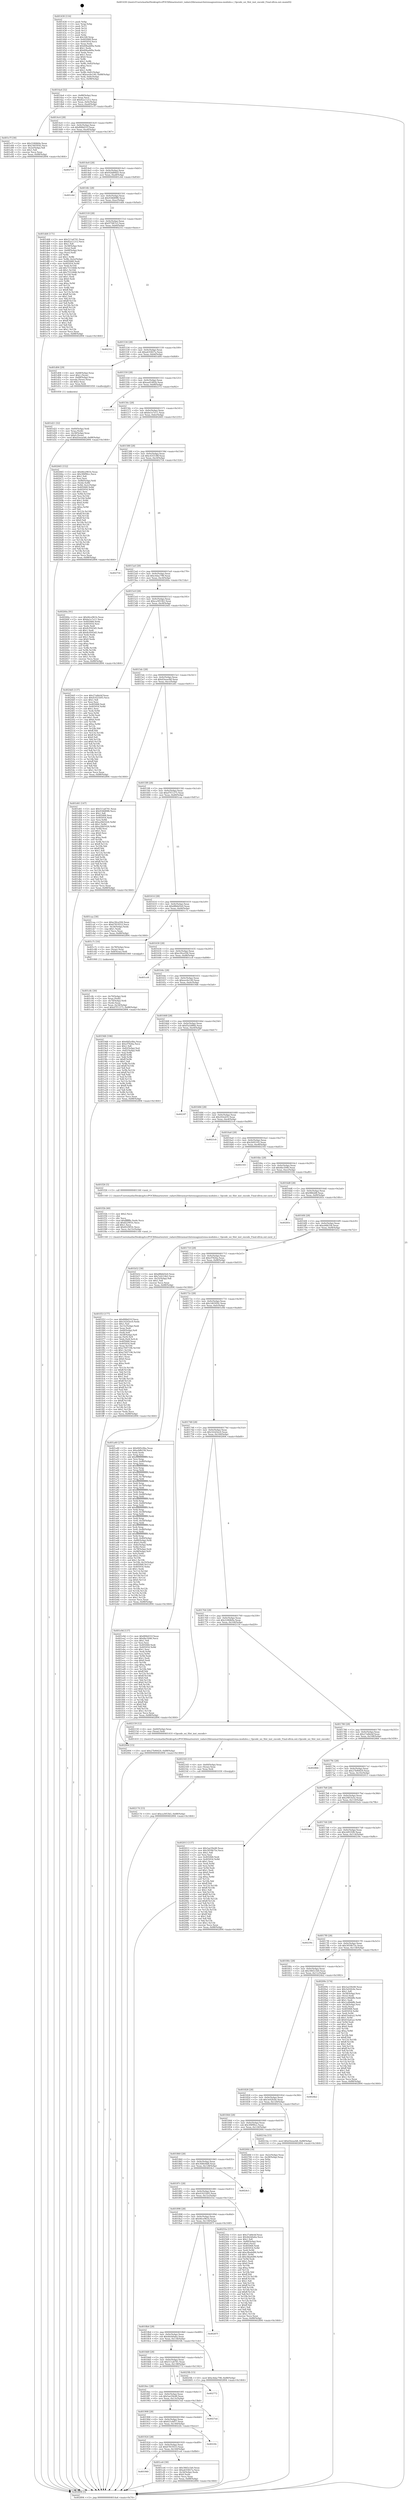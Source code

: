 digraph "0x401430" {
  label = "0x401430 (/mnt/c/Users/mathe/Desktop/tcc/POCII/binaries/extr_radare2librasmarchxtensagnuxtensa-modules.c_Opcode_ssi_Slot_inst_encode_Final-ollvm.out::main(0))"
  labelloc = "t"
  node[shape=record]

  Entry [label="",width=0.3,height=0.3,shape=circle,fillcolor=black,style=filled]
  "0x4014a4" [label="{
     0x4014a4 [32]\l
     | [instrs]\l
     &nbsp;&nbsp;0x4014a4 \<+6\>: mov -0x88(%rbp),%eax\l
     &nbsp;&nbsp;0x4014aa \<+2\>: mov %eax,%ecx\l
     &nbsp;&nbsp;0x4014ac \<+6\>: sub $0x82a11212,%ecx\l
     &nbsp;&nbsp;0x4014b2 \<+6\>: mov %eax,-0x9c(%rbp)\l
     &nbsp;&nbsp;0x4014b8 \<+6\>: mov %ecx,-0xa0(%rbp)\l
     &nbsp;&nbsp;0x4014be \<+6\>: je 0000000000401e7f \<main+0xa4f\>\l
  }"]
  "0x401e7f" [label="{
     0x401e7f [30]\l
     | [instrs]\l
     &nbsp;&nbsp;0x401e7f \<+5\>: mov $0x224fdb9a,%eax\l
     &nbsp;&nbsp;0x401e84 \<+5\>: mov $0x146595fc,%ecx\l
     &nbsp;&nbsp;0x401e89 \<+3\>: mov -0x2e(%rbp),%dl\l
     &nbsp;&nbsp;0x401e8c \<+3\>: test $0x1,%dl\l
     &nbsp;&nbsp;0x401e8f \<+3\>: cmovne %ecx,%eax\l
     &nbsp;&nbsp;0x401e92 \<+6\>: mov %eax,-0x88(%rbp)\l
     &nbsp;&nbsp;0x401e98 \<+5\>: jmp 0000000000402894 \<main+0x1464\>\l
  }"]
  "0x4014c4" [label="{
     0x4014c4 [28]\l
     | [instrs]\l
     &nbsp;&nbsp;0x4014c4 \<+5\>: jmp 00000000004014c9 \<main+0x99\>\l
     &nbsp;&nbsp;0x4014c9 \<+6\>: mov -0x9c(%rbp),%eax\l
     &nbsp;&nbsp;0x4014cf \<+5\>: sub $0x8f4b031f,%eax\l
     &nbsp;&nbsp;0x4014d4 \<+6\>: mov %eax,-0xa4(%rbp)\l
     &nbsp;&nbsp;0x4014da \<+6\>: je 0000000000402797 \<main+0x1367\>\l
  }"]
  Exit [label="",width=0.3,height=0.3,shape=circle,fillcolor=black,style=filled,peripheries=2]
  "0x402797" [label="{
     0x402797\l
  }", style=dashed]
  "0x4014e0" [label="{
     0x4014e0 [28]\l
     | [instrs]\l
     &nbsp;&nbsp;0x4014e0 \<+5\>: jmp 00000000004014e5 \<main+0xb5\>\l
     &nbsp;&nbsp;0x4014e5 \<+6\>: mov -0x9c(%rbp),%eax\l
     &nbsp;&nbsp;0x4014eb \<+5\>: sub $0x92dd84d3,%eax\l
     &nbsp;&nbsp;0x4014f0 \<+6\>: mov %eax,-0xa8(%rbp)\l
     &nbsp;&nbsp;0x4014f6 \<+6\>: je 0000000000401c6d \<main+0x83d\>\l
  }"]
  "0x402174" [label="{
     0x402174 [15]\l
     | [instrs]\l
     &nbsp;&nbsp;0x402174 \<+10\>: movl $0xca3053b5,-0x88(%rbp)\l
     &nbsp;&nbsp;0x40217e \<+5\>: jmp 0000000000402894 \<main+0x1464\>\l
  }"]
  "0x401c6d" [label="{
     0x401c6d\l
  }", style=dashed]
  "0x4014fc" [label="{
     0x4014fc [28]\l
     | [instrs]\l
     &nbsp;&nbsp;0x4014fc \<+5\>: jmp 0000000000401501 \<main+0xd1\>\l
     &nbsp;&nbsp;0x401501 \<+6\>: mov -0x9c(%rbp),%eax\l
     &nbsp;&nbsp;0x401507 \<+5\>: sub $0x934689f6,%eax\l
     &nbsp;&nbsp;0x40150c \<+6\>: mov %eax,-0xac(%rbp)\l
     &nbsp;&nbsp;0x401512 \<+6\>: je 0000000000401dd4 \<main+0x9a4\>\l
  }"]
  "0x402165" [label="{
     0x402165 [15]\l
     | [instrs]\l
     &nbsp;&nbsp;0x402165 \<+4\>: mov -0x60(%rbp),%rax\l
     &nbsp;&nbsp;0x402169 \<+3\>: mov (%rax),%rax\l
     &nbsp;&nbsp;0x40216c \<+3\>: mov %rax,%rdi\l
     &nbsp;&nbsp;0x40216f \<+5\>: call 0000000000401030 \<free@plt\>\l
     | [calls]\l
     &nbsp;&nbsp;0x401030 \{1\} (unknown)\l
  }"]
  "0x401dd4" [label="{
     0x401dd4 [171]\l
     | [instrs]\l
     &nbsp;&nbsp;0x401dd4 \<+5\>: mov $0x511a6741,%eax\l
     &nbsp;&nbsp;0x401dd9 \<+5\>: mov $0x82a11212,%ecx\l
     &nbsp;&nbsp;0x401dde \<+2\>: mov $0x1,%dl\l
     &nbsp;&nbsp;0x401de0 \<+4\>: mov -0x58(%rbp),%rsi\l
     &nbsp;&nbsp;0x401de4 \<+2\>: mov (%rsi),%edi\l
     &nbsp;&nbsp;0x401de6 \<+4\>: mov -0x68(%rbp),%rsi\l
     &nbsp;&nbsp;0x401dea \<+2\>: cmp (%rsi),%edi\l
     &nbsp;&nbsp;0x401dec \<+4\>: setl %r8b\l
     &nbsp;&nbsp;0x401df0 \<+4\>: and $0x1,%r8b\l
     &nbsp;&nbsp;0x401df4 \<+4\>: mov %r8b,-0x2e(%rbp)\l
     &nbsp;&nbsp;0x401df8 \<+7\>: mov 0x405068,%edi\l
     &nbsp;&nbsp;0x401dff \<+8\>: mov 0x405054,%r9d\l
     &nbsp;&nbsp;0x401e07 \<+3\>: mov %edi,%r10d\l
     &nbsp;&nbsp;0x401e0a \<+7\>: add $0x75516fd6,%r10d\l
     &nbsp;&nbsp;0x401e11 \<+4\>: sub $0x1,%r10d\l
     &nbsp;&nbsp;0x401e15 \<+7\>: sub $0x75516fd6,%r10d\l
     &nbsp;&nbsp;0x401e1c \<+4\>: imul %r10d,%edi\l
     &nbsp;&nbsp;0x401e20 \<+3\>: and $0x1,%edi\l
     &nbsp;&nbsp;0x401e23 \<+3\>: cmp $0x0,%edi\l
     &nbsp;&nbsp;0x401e26 \<+4\>: sete %r8b\l
     &nbsp;&nbsp;0x401e2a \<+4\>: cmp $0xa,%r9d\l
     &nbsp;&nbsp;0x401e2e \<+4\>: setl %r11b\l
     &nbsp;&nbsp;0x401e32 \<+3\>: mov %r8b,%bl\l
     &nbsp;&nbsp;0x401e35 \<+3\>: xor $0xff,%bl\l
     &nbsp;&nbsp;0x401e38 \<+3\>: mov %r11b,%r14b\l
     &nbsp;&nbsp;0x401e3b \<+4\>: xor $0xff,%r14b\l
     &nbsp;&nbsp;0x401e3f \<+3\>: xor $0x1,%dl\l
     &nbsp;&nbsp;0x401e42 \<+3\>: mov %bl,%r15b\l
     &nbsp;&nbsp;0x401e45 \<+4\>: and $0xff,%r15b\l
     &nbsp;&nbsp;0x401e49 \<+3\>: and %dl,%r8b\l
     &nbsp;&nbsp;0x401e4c \<+3\>: mov %r14b,%r12b\l
     &nbsp;&nbsp;0x401e4f \<+4\>: and $0xff,%r12b\l
     &nbsp;&nbsp;0x401e53 \<+3\>: and %dl,%r11b\l
     &nbsp;&nbsp;0x401e56 \<+3\>: or %r8b,%r15b\l
     &nbsp;&nbsp;0x401e59 \<+3\>: or %r11b,%r12b\l
     &nbsp;&nbsp;0x401e5c \<+3\>: xor %r12b,%r15b\l
     &nbsp;&nbsp;0x401e5f \<+3\>: or %r14b,%bl\l
     &nbsp;&nbsp;0x401e62 \<+3\>: xor $0xff,%bl\l
     &nbsp;&nbsp;0x401e65 \<+3\>: or $0x1,%dl\l
     &nbsp;&nbsp;0x401e68 \<+2\>: and %dl,%bl\l
     &nbsp;&nbsp;0x401e6a \<+3\>: or %bl,%r15b\l
     &nbsp;&nbsp;0x401e6d \<+4\>: test $0x1,%r15b\l
     &nbsp;&nbsp;0x401e71 \<+3\>: cmovne %ecx,%eax\l
     &nbsp;&nbsp;0x401e74 \<+6\>: mov %eax,-0x88(%rbp)\l
     &nbsp;&nbsp;0x401e7a \<+5\>: jmp 0000000000402894 \<main+0x1464\>\l
  }"]
  "0x401518" [label="{
     0x401518 [28]\l
     | [instrs]\l
     &nbsp;&nbsp;0x401518 \<+5\>: jmp 000000000040151d \<main+0xed\>\l
     &nbsp;&nbsp;0x40151d \<+6\>: mov -0x9c(%rbp),%eax\l
     &nbsp;&nbsp;0x401523 \<+5\>: sub $0x975f67e3,%eax\l
     &nbsp;&nbsp;0x401528 \<+6\>: mov %eax,-0xb0(%rbp)\l
     &nbsp;&nbsp;0x40152e \<+6\>: je 000000000040231c \<main+0xeec\>\l
  }"]
  "0x401f53" [label="{
     0x401f53 [177]\l
     | [instrs]\l
     &nbsp;&nbsp;0x401f53 \<+5\>: mov $0x8f4b031f,%ecx\l
     &nbsp;&nbsp;0x401f58 \<+5\>: mov $0x162d3ec0,%edx\l
     &nbsp;&nbsp;0x401f5d \<+3\>: mov $0x1,%sil\l
     &nbsp;&nbsp;0x401f60 \<+6\>: mov -0x15c(%rbp),%edi\l
     &nbsp;&nbsp;0x401f66 \<+3\>: imul %eax,%edi\l
     &nbsp;&nbsp;0x401f69 \<+4\>: mov -0x60(%rbp),%r8\l
     &nbsp;&nbsp;0x401f6d \<+3\>: mov (%r8),%r8\l
     &nbsp;&nbsp;0x401f70 \<+4\>: mov -0x58(%rbp),%r9\l
     &nbsp;&nbsp;0x401f74 \<+3\>: movslq (%r9),%r9\l
     &nbsp;&nbsp;0x401f77 \<+4\>: mov %edi,(%r8,%r9,4)\l
     &nbsp;&nbsp;0x401f7b \<+7\>: mov 0x405068,%eax\l
     &nbsp;&nbsp;0x401f82 \<+7\>: mov 0x405054,%edi\l
     &nbsp;&nbsp;0x401f89 \<+3\>: mov %eax,%r10d\l
     &nbsp;&nbsp;0x401f8c \<+7\>: sub $0xe7697196,%r10d\l
     &nbsp;&nbsp;0x401f93 \<+4\>: sub $0x1,%r10d\l
     &nbsp;&nbsp;0x401f97 \<+7\>: add $0xe7697196,%r10d\l
     &nbsp;&nbsp;0x401f9e \<+4\>: imul %r10d,%eax\l
     &nbsp;&nbsp;0x401fa2 \<+3\>: and $0x1,%eax\l
     &nbsp;&nbsp;0x401fa5 \<+3\>: cmp $0x0,%eax\l
     &nbsp;&nbsp;0x401fa8 \<+4\>: sete %r11b\l
     &nbsp;&nbsp;0x401fac \<+3\>: cmp $0xa,%edi\l
     &nbsp;&nbsp;0x401faf \<+3\>: setl %bl\l
     &nbsp;&nbsp;0x401fb2 \<+3\>: mov %r11b,%r14b\l
     &nbsp;&nbsp;0x401fb5 \<+4\>: xor $0xff,%r14b\l
     &nbsp;&nbsp;0x401fb9 \<+3\>: mov %bl,%r15b\l
     &nbsp;&nbsp;0x401fbc \<+4\>: xor $0xff,%r15b\l
     &nbsp;&nbsp;0x401fc0 \<+4\>: xor $0x1,%sil\l
     &nbsp;&nbsp;0x401fc4 \<+3\>: mov %r14b,%r12b\l
     &nbsp;&nbsp;0x401fc7 \<+4\>: and $0xff,%r12b\l
     &nbsp;&nbsp;0x401fcb \<+3\>: and %sil,%r11b\l
     &nbsp;&nbsp;0x401fce \<+3\>: mov %r15b,%r13b\l
     &nbsp;&nbsp;0x401fd1 \<+4\>: and $0xff,%r13b\l
     &nbsp;&nbsp;0x401fd5 \<+3\>: and %sil,%bl\l
     &nbsp;&nbsp;0x401fd8 \<+3\>: or %r11b,%r12b\l
     &nbsp;&nbsp;0x401fdb \<+3\>: or %bl,%r13b\l
     &nbsp;&nbsp;0x401fde \<+3\>: xor %r13b,%r12b\l
     &nbsp;&nbsp;0x401fe1 \<+3\>: or %r15b,%r14b\l
     &nbsp;&nbsp;0x401fe4 \<+4\>: xor $0xff,%r14b\l
     &nbsp;&nbsp;0x401fe8 \<+4\>: or $0x1,%sil\l
     &nbsp;&nbsp;0x401fec \<+3\>: and %sil,%r14b\l
     &nbsp;&nbsp;0x401fef \<+3\>: or %r14b,%r12b\l
     &nbsp;&nbsp;0x401ff2 \<+4\>: test $0x1,%r12b\l
     &nbsp;&nbsp;0x401ff6 \<+3\>: cmovne %edx,%ecx\l
     &nbsp;&nbsp;0x401ff9 \<+6\>: mov %ecx,-0x88(%rbp)\l
     &nbsp;&nbsp;0x401fff \<+5\>: jmp 0000000000402894 \<main+0x1464\>\l
  }"]
  "0x40231c" [label="{
     0x40231c\l
  }", style=dashed]
  "0x401534" [label="{
     0x401534 [28]\l
     | [instrs]\l
     &nbsp;&nbsp;0x401534 \<+5\>: jmp 0000000000401539 \<main+0x109\>\l
     &nbsp;&nbsp;0x401539 \<+6\>: mov -0x9c(%rbp),%eax\l
     &nbsp;&nbsp;0x40153f \<+5\>: sub $0xa635827a,%eax\l
     &nbsp;&nbsp;0x401544 \<+6\>: mov %eax,-0xb4(%rbp)\l
     &nbsp;&nbsp;0x40154a \<+6\>: je 0000000000401d04 \<main+0x8d4\>\l
  }"]
  "0x401f2b" [label="{
     0x401f2b [40]\l
     | [instrs]\l
     &nbsp;&nbsp;0x401f2b \<+5\>: mov $0x2,%ecx\l
     &nbsp;&nbsp;0x401f30 \<+1\>: cltd\l
     &nbsp;&nbsp;0x401f31 \<+2\>: idiv %ecx\l
     &nbsp;&nbsp;0x401f33 \<+6\>: imul $0xfffffffe,%edx,%ecx\l
     &nbsp;&nbsp;0x401f39 \<+6\>: sub $0x8229f1fc,%ecx\l
     &nbsp;&nbsp;0x401f3f \<+3\>: add $0x1,%ecx\l
     &nbsp;&nbsp;0x401f42 \<+6\>: add $0x8229f1fc,%ecx\l
     &nbsp;&nbsp;0x401f48 \<+6\>: mov %ecx,-0x15c(%rbp)\l
     &nbsp;&nbsp;0x401f4e \<+5\>: call 0000000000401160 \<next_i\>\l
     | [calls]\l
     &nbsp;&nbsp;0x401160 \{1\} (/mnt/c/Users/mathe/Desktop/tcc/POCII/binaries/extr_radare2librasmarchxtensagnuxtensa-modules.c_Opcode_ssi_Slot_inst_encode_Final-ollvm.out::next_i)\l
  }"]
  "0x401d04" [label="{
     0x401d04 [29]\l
     | [instrs]\l
     &nbsp;&nbsp;0x401d04 \<+4\>: mov -0x68(%rbp),%rax\l
     &nbsp;&nbsp;0x401d08 \<+6\>: movl $0x1,(%rax)\l
     &nbsp;&nbsp;0x401d0e \<+4\>: mov -0x68(%rbp),%rax\l
     &nbsp;&nbsp;0x401d12 \<+3\>: movslq (%rax),%rax\l
     &nbsp;&nbsp;0x401d15 \<+4\>: shl $0x2,%rax\l
     &nbsp;&nbsp;0x401d19 \<+3\>: mov %rax,%rdi\l
     &nbsp;&nbsp;0x401d1c \<+5\>: call 0000000000401050 \<malloc@plt\>\l
     | [calls]\l
     &nbsp;&nbsp;0x401050 \{1\} (unknown)\l
  }"]
  "0x401550" [label="{
     0x401550 [28]\l
     | [instrs]\l
     &nbsp;&nbsp;0x401550 \<+5\>: jmp 0000000000401555 \<main+0x125\>\l
     &nbsp;&nbsp;0x401555 \<+6\>: mov -0x9c(%rbp),%eax\l
     &nbsp;&nbsp;0x40155b \<+5\>: sub $0xaad1482b,%eax\l
     &nbsp;&nbsp;0x401560 \<+6\>: mov %eax,-0xb8(%rbp)\l
     &nbsp;&nbsp;0x401566 \<+6\>: je 0000000000402372 \<main+0xf42\>\l
  }"]
  "0x401d21" [label="{
     0x401d21 [32]\l
     | [instrs]\l
     &nbsp;&nbsp;0x401d21 \<+4\>: mov -0x60(%rbp),%rdi\l
     &nbsp;&nbsp;0x401d25 \<+3\>: mov %rax,(%rdi)\l
     &nbsp;&nbsp;0x401d28 \<+4\>: mov -0x58(%rbp),%rax\l
     &nbsp;&nbsp;0x401d2c \<+6\>: movl $0x0,(%rax)\l
     &nbsp;&nbsp;0x401d32 \<+10\>: movl $0xd3eeacb8,-0x88(%rbp)\l
     &nbsp;&nbsp;0x401d3c \<+5\>: jmp 0000000000402894 \<main+0x1464\>\l
  }"]
  "0x402372" [label="{
     0x402372\l
  }", style=dashed]
  "0x40156c" [label="{
     0x40156c [28]\l
     | [instrs]\l
     &nbsp;&nbsp;0x40156c \<+5\>: jmp 0000000000401571 \<main+0x141\>\l
     &nbsp;&nbsp;0x401571 \<+6\>: mov -0x9c(%rbp),%eax\l
     &nbsp;&nbsp;0x401577 \<+5\>: sub $0xbe1e7e11,%eax\l
     &nbsp;&nbsp;0x40157c \<+6\>: mov %eax,-0xbc(%rbp)\l
     &nbsp;&nbsp;0x401582 \<+6\>: je 0000000000402665 \<main+0x1235\>\l
  }"]
  "0x401940" [label="{
     0x401940\l
  }", style=dashed]
  "0x402665" [label="{
     0x402665 [152]\l
     | [instrs]\l
     &nbsp;&nbsp;0x402665 \<+5\>: mov $0x46ce961b,%eax\l
     &nbsp;&nbsp;0x40266a \<+5\>: mov $0x3f4f90cc,%ecx\l
     &nbsp;&nbsp;0x40266f \<+2\>: mov $0x1,%dl\l
     &nbsp;&nbsp;0x402671 \<+2\>: xor %esi,%esi\l
     &nbsp;&nbsp;0x402673 \<+4\>: mov -0x80(%rbp),%rdi\l
     &nbsp;&nbsp;0x402677 \<+3\>: mov (%rdi),%r8d\l
     &nbsp;&nbsp;0x40267a \<+4\>: mov %r8d,-0x2c(%rbp)\l
     &nbsp;&nbsp;0x40267e \<+8\>: mov 0x405068,%r8d\l
     &nbsp;&nbsp;0x402686 \<+8\>: mov 0x405054,%r9d\l
     &nbsp;&nbsp;0x40268e \<+3\>: sub $0x1,%esi\l
     &nbsp;&nbsp;0x402691 \<+3\>: mov %r8d,%r10d\l
     &nbsp;&nbsp;0x402694 \<+3\>: add %esi,%r10d\l
     &nbsp;&nbsp;0x402697 \<+4\>: imul %r10d,%r8d\l
     &nbsp;&nbsp;0x40269b \<+4\>: and $0x1,%r8d\l
     &nbsp;&nbsp;0x40269f \<+4\>: cmp $0x0,%r8d\l
     &nbsp;&nbsp;0x4026a3 \<+4\>: sete %r11b\l
     &nbsp;&nbsp;0x4026a7 \<+4\>: cmp $0xa,%r9d\l
     &nbsp;&nbsp;0x4026ab \<+3\>: setl %bl\l
     &nbsp;&nbsp;0x4026ae \<+3\>: mov %r11b,%r14b\l
     &nbsp;&nbsp;0x4026b1 \<+4\>: xor $0xff,%r14b\l
     &nbsp;&nbsp;0x4026b5 \<+3\>: mov %bl,%r15b\l
     &nbsp;&nbsp;0x4026b8 \<+4\>: xor $0xff,%r15b\l
     &nbsp;&nbsp;0x4026bc \<+3\>: xor $0x0,%dl\l
     &nbsp;&nbsp;0x4026bf \<+3\>: mov %r14b,%r12b\l
     &nbsp;&nbsp;0x4026c2 \<+4\>: and $0x0,%r12b\l
     &nbsp;&nbsp;0x4026c6 \<+3\>: and %dl,%r11b\l
     &nbsp;&nbsp;0x4026c9 \<+3\>: mov %r15b,%r13b\l
     &nbsp;&nbsp;0x4026cc \<+4\>: and $0x0,%r13b\l
     &nbsp;&nbsp;0x4026d0 \<+2\>: and %dl,%bl\l
     &nbsp;&nbsp;0x4026d2 \<+3\>: or %r11b,%r12b\l
     &nbsp;&nbsp;0x4026d5 \<+3\>: or %bl,%r13b\l
     &nbsp;&nbsp;0x4026d8 \<+3\>: xor %r13b,%r12b\l
     &nbsp;&nbsp;0x4026db \<+3\>: or %r15b,%r14b\l
     &nbsp;&nbsp;0x4026de \<+4\>: xor $0xff,%r14b\l
     &nbsp;&nbsp;0x4026e2 \<+3\>: or $0x0,%dl\l
     &nbsp;&nbsp;0x4026e5 \<+3\>: and %dl,%r14b\l
     &nbsp;&nbsp;0x4026e8 \<+3\>: or %r14b,%r12b\l
     &nbsp;&nbsp;0x4026eb \<+4\>: test $0x1,%r12b\l
     &nbsp;&nbsp;0x4026ef \<+3\>: cmovne %ecx,%eax\l
     &nbsp;&nbsp;0x4026f2 \<+6\>: mov %eax,-0x88(%rbp)\l
     &nbsp;&nbsp;0x4026f8 \<+5\>: jmp 0000000000402894 \<main+0x1464\>\l
  }"]
  "0x401588" [label="{
     0x401588 [28]\l
     | [instrs]\l
     &nbsp;&nbsp;0x401588 \<+5\>: jmp 000000000040158d \<main+0x15d\>\l
     &nbsp;&nbsp;0x40158d \<+6\>: mov -0x9c(%rbp),%eax\l
     &nbsp;&nbsp;0x401593 \<+5\>: sub $0xc435538f,%eax\l
     &nbsp;&nbsp;0x401598 \<+6\>: mov %eax,-0xc0(%rbp)\l
     &nbsp;&nbsp;0x40159e \<+6\>: je 0000000000402754 \<main+0x1324\>\l
  }"]
  "0x401ce6" [label="{
     0x401ce6 [30]\l
     | [instrs]\l
     &nbsp;&nbsp;0x401ce6 \<+5\>: mov $0x3065c1b0,%eax\l
     &nbsp;&nbsp;0x401ceb \<+5\>: mov $0xa635827a,%ecx\l
     &nbsp;&nbsp;0x401cf0 \<+3\>: mov -0x34(%rbp),%edx\l
     &nbsp;&nbsp;0x401cf3 \<+3\>: cmp $0x0,%edx\l
     &nbsp;&nbsp;0x401cf6 \<+3\>: cmove %ecx,%eax\l
     &nbsp;&nbsp;0x401cf9 \<+6\>: mov %eax,-0x88(%rbp)\l
     &nbsp;&nbsp;0x401cff \<+5\>: jmp 0000000000402894 \<main+0x1464\>\l
  }"]
  "0x402754" [label="{
     0x402754\l
  }", style=dashed]
  "0x4015a4" [label="{
     0x4015a4 [28]\l
     | [instrs]\l
     &nbsp;&nbsp;0x4015a4 \<+5\>: jmp 00000000004015a9 \<main+0x179\>\l
     &nbsp;&nbsp;0x4015a9 \<+6\>: mov -0x9c(%rbp),%eax\l
     &nbsp;&nbsp;0x4015af \<+5\>: sub $0xc4dac798,%eax\l
     &nbsp;&nbsp;0x4015b4 \<+6\>: mov %eax,-0xc4(%rbp)\l
     &nbsp;&nbsp;0x4015ba \<+6\>: je 000000000040260a \<main+0x11da\>\l
  }"]
  "0x401924" [label="{
     0x401924 [28]\l
     | [instrs]\l
     &nbsp;&nbsp;0x401924 \<+5\>: jmp 0000000000401929 \<main+0x4f9\>\l
     &nbsp;&nbsp;0x401929 \<+6\>: mov -0x9c(%rbp),%eax\l
     &nbsp;&nbsp;0x40192f \<+5\>: sub $0x67819553,%eax\l
     &nbsp;&nbsp;0x401934 \<+6\>: mov %eax,-0x144(%rbp)\l
     &nbsp;&nbsp;0x40193a \<+6\>: je 0000000000401ce6 \<main+0x8b6\>\l
  }"]
  "0x40260a" [label="{
     0x40260a [91]\l
     | [instrs]\l
     &nbsp;&nbsp;0x40260a \<+5\>: mov $0x46ce961b,%eax\l
     &nbsp;&nbsp;0x40260f \<+5\>: mov $0xbe1e7e11,%ecx\l
     &nbsp;&nbsp;0x402614 \<+7\>: mov 0x405068,%edx\l
     &nbsp;&nbsp;0x40261b \<+7\>: mov 0x405054,%esi\l
     &nbsp;&nbsp;0x402622 \<+2\>: mov %edx,%edi\l
     &nbsp;&nbsp;0x402624 \<+6\>: sub $0x8c9563d5,%edi\l
     &nbsp;&nbsp;0x40262a \<+3\>: sub $0x1,%edi\l
     &nbsp;&nbsp;0x40262d \<+6\>: add $0x8c9563d5,%edi\l
     &nbsp;&nbsp;0x402633 \<+3\>: imul %edi,%edx\l
     &nbsp;&nbsp;0x402636 \<+3\>: and $0x1,%edx\l
     &nbsp;&nbsp;0x402639 \<+3\>: cmp $0x0,%edx\l
     &nbsp;&nbsp;0x40263c \<+4\>: sete %r8b\l
     &nbsp;&nbsp;0x402640 \<+3\>: cmp $0xa,%esi\l
     &nbsp;&nbsp;0x402643 \<+4\>: setl %r9b\l
     &nbsp;&nbsp;0x402647 \<+3\>: mov %r8b,%r10b\l
     &nbsp;&nbsp;0x40264a \<+3\>: and %r9b,%r10b\l
     &nbsp;&nbsp;0x40264d \<+3\>: xor %r9b,%r8b\l
     &nbsp;&nbsp;0x402650 \<+3\>: or %r8b,%r10b\l
     &nbsp;&nbsp;0x402653 \<+4\>: test $0x1,%r10b\l
     &nbsp;&nbsp;0x402657 \<+3\>: cmovne %ecx,%eax\l
     &nbsp;&nbsp;0x40265a \<+6\>: mov %eax,-0x88(%rbp)\l
     &nbsp;&nbsp;0x402660 \<+5\>: jmp 0000000000402894 \<main+0x1464\>\l
  }"]
  "0x4015c0" [label="{
     0x4015c0 [28]\l
     | [instrs]\l
     &nbsp;&nbsp;0x4015c0 \<+5\>: jmp 00000000004015c5 \<main+0x195\>\l
     &nbsp;&nbsp;0x4015c5 \<+6\>: mov -0x9c(%rbp),%eax\l
     &nbsp;&nbsp;0x4015cb \<+5\>: sub $0xca3053b5,%eax\l
     &nbsp;&nbsp;0x4015d0 \<+6\>: mov %eax,-0xc8(%rbp)\l
     &nbsp;&nbsp;0x4015d6 \<+6\>: je 00000000004024d5 \<main+0x10a5\>\l
  }"]
  "0x4022fe" [label="{
     0x4022fe\l
  }", style=dashed]
  "0x4024d5" [label="{
     0x4024d5 [137]\l
     | [instrs]\l
     &nbsp;&nbsp;0x4024d5 \<+5\>: mov $0x27a8dcbf,%eax\l
     &nbsp;&nbsp;0x4024da \<+5\>: mov $0x41621b93,%ecx\l
     &nbsp;&nbsp;0x4024df \<+2\>: mov $0x1,%dl\l
     &nbsp;&nbsp;0x4024e1 \<+2\>: xor %esi,%esi\l
     &nbsp;&nbsp;0x4024e3 \<+7\>: mov 0x405068,%edi\l
     &nbsp;&nbsp;0x4024ea \<+8\>: mov 0x405054,%r8d\l
     &nbsp;&nbsp;0x4024f2 \<+3\>: sub $0x1,%esi\l
     &nbsp;&nbsp;0x4024f5 \<+3\>: mov %edi,%r9d\l
     &nbsp;&nbsp;0x4024f8 \<+3\>: add %esi,%r9d\l
     &nbsp;&nbsp;0x4024fb \<+4\>: imul %r9d,%edi\l
     &nbsp;&nbsp;0x4024ff \<+3\>: and $0x1,%edi\l
     &nbsp;&nbsp;0x402502 \<+3\>: cmp $0x0,%edi\l
     &nbsp;&nbsp;0x402505 \<+4\>: sete %r10b\l
     &nbsp;&nbsp;0x402509 \<+4\>: cmp $0xa,%r8d\l
     &nbsp;&nbsp;0x40250d \<+4\>: setl %r11b\l
     &nbsp;&nbsp;0x402511 \<+3\>: mov %r10b,%bl\l
     &nbsp;&nbsp;0x402514 \<+3\>: xor $0xff,%bl\l
     &nbsp;&nbsp;0x402517 \<+3\>: mov %r11b,%r14b\l
     &nbsp;&nbsp;0x40251a \<+4\>: xor $0xff,%r14b\l
     &nbsp;&nbsp;0x40251e \<+3\>: xor $0x0,%dl\l
     &nbsp;&nbsp;0x402521 \<+3\>: mov %bl,%r15b\l
     &nbsp;&nbsp;0x402524 \<+4\>: and $0x0,%r15b\l
     &nbsp;&nbsp;0x402528 \<+3\>: and %dl,%r10b\l
     &nbsp;&nbsp;0x40252b \<+3\>: mov %r14b,%r12b\l
     &nbsp;&nbsp;0x40252e \<+4\>: and $0x0,%r12b\l
     &nbsp;&nbsp;0x402532 \<+3\>: and %dl,%r11b\l
     &nbsp;&nbsp;0x402535 \<+3\>: or %r10b,%r15b\l
     &nbsp;&nbsp;0x402538 \<+3\>: or %r11b,%r12b\l
     &nbsp;&nbsp;0x40253b \<+3\>: xor %r12b,%r15b\l
     &nbsp;&nbsp;0x40253e \<+3\>: or %r14b,%bl\l
     &nbsp;&nbsp;0x402541 \<+3\>: xor $0xff,%bl\l
     &nbsp;&nbsp;0x402544 \<+3\>: or $0x0,%dl\l
     &nbsp;&nbsp;0x402547 \<+2\>: and %dl,%bl\l
     &nbsp;&nbsp;0x402549 \<+3\>: or %bl,%r15b\l
     &nbsp;&nbsp;0x40254c \<+4\>: test $0x1,%r15b\l
     &nbsp;&nbsp;0x402550 \<+3\>: cmovne %ecx,%eax\l
     &nbsp;&nbsp;0x402553 \<+6\>: mov %eax,-0x88(%rbp)\l
     &nbsp;&nbsp;0x402559 \<+5\>: jmp 0000000000402894 \<main+0x1464\>\l
  }"]
  "0x4015dc" [label="{
     0x4015dc [28]\l
     | [instrs]\l
     &nbsp;&nbsp;0x4015dc \<+5\>: jmp 00000000004015e1 \<main+0x1b1\>\l
     &nbsp;&nbsp;0x4015e1 \<+6\>: mov -0x9c(%rbp),%eax\l
     &nbsp;&nbsp;0x4015e7 \<+5\>: sub $0xd3eeacb8,%eax\l
     &nbsp;&nbsp;0x4015ec \<+6\>: mov %eax,-0xcc(%rbp)\l
     &nbsp;&nbsp;0x4015f2 \<+6\>: je 0000000000401d41 \<main+0x911\>\l
  }"]
  "0x401908" [label="{
     0x401908 [28]\l
     | [instrs]\l
     &nbsp;&nbsp;0x401908 \<+5\>: jmp 000000000040190d \<main+0x4dd\>\l
     &nbsp;&nbsp;0x40190d \<+6\>: mov -0x9c(%rbp),%eax\l
     &nbsp;&nbsp;0x401913 \<+5\>: sub $0x621ebf57,%eax\l
     &nbsp;&nbsp;0x401918 \<+6\>: mov %eax,-0x140(%rbp)\l
     &nbsp;&nbsp;0x40191e \<+6\>: je 00000000004022fe \<main+0xece\>\l
  }"]
  "0x401d41" [label="{
     0x401d41 [147]\l
     | [instrs]\l
     &nbsp;&nbsp;0x401d41 \<+5\>: mov $0x511a6741,%eax\l
     &nbsp;&nbsp;0x401d46 \<+5\>: mov $0x934689f6,%ecx\l
     &nbsp;&nbsp;0x401d4b \<+2\>: mov $0x1,%dl\l
     &nbsp;&nbsp;0x401d4d \<+7\>: mov 0x405068,%esi\l
     &nbsp;&nbsp;0x401d54 \<+7\>: mov 0x405054,%edi\l
     &nbsp;&nbsp;0x401d5b \<+3\>: mov %esi,%r8d\l
     &nbsp;&nbsp;0x401d5e \<+7\>: add $0xa28d1626,%r8d\l
     &nbsp;&nbsp;0x401d65 \<+4\>: sub $0x1,%r8d\l
     &nbsp;&nbsp;0x401d69 \<+7\>: sub $0xa28d1626,%r8d\l
     &nbsp;&nbsp;0x401d70 \<+4\>: imul %r8d,%esi\l
     &nbsp;&nbsp;0x401d74 \<+3\>: and $0x1,%esi\l
     &nbsp;&nbsp;0x401d77 \<+3\>: cmp $0x0,%esi\l
     &nbsp;&nbsp;0x401d7a \<+4\>: sete %r9b\l
     &nbsp;&nbsp;0x401d7e \<+3\>: cmp $0xa,%edi\l
     &nbsp;&nbsp;0x401d81 \<+4\>: setl %r10b\l
     &nbsp;&nbsp;0x401d85 \<+3\>: mov %r9b,%r11b\l
     &nbsp;&nbsp;0x401d88 \<+4\>: xor $0xff,%r11b\l
     &nbsp;&nbsp;0x401d8c \<+3\>: mov %r10b,%bl\l
     &nbsp;&nbsp;0x401d8f \<+3\>: xor $0xff,%bl\l
     &nbsp;&nbsp;0x401d92 \<+3\>: xor $0x1,%dl\l
     &nbsp;&nbsp;0x401d95 \<+3\>: mov %r11b,%r14b\l
     &nbsp;&nbsp;0x401d98 \<+4\>: and $0xff,%r14b\l
     &nbsp;&nbsp;0x401d9c \<+3\>: and %dl,%r9b\l
     &nbsp;&nbsp;0x401d9f \<+3\>: mov %bl,%r15b\l
     &nbsp;&nbsp;0x401da2 \<+4\>: and $0xff,%r15b\l
     &nbsp;&nbsp;0x401da6 \<+3\>: and %dl,%r10b\l
     &nbsp;&nbsp;0x401da9 \<+3\>: or %r9b,%r14b\l
     &nbsp;&nbsp;0x401dac \<+3\>: or %r10b,%r15b\l
     &nbsp;&nbsp;0x401daf \<+3\>: xor %r15b,%r14b\l
     &nbsp;&nbsp;0x401db2 \<+3\>: or %bl,%r11b\l
     &nbsp;&nbsp;0x401db5 \<+4\>: xor $0xff,%r11b\l
     &nbsp;&nbsp;0x401db9 \<+3\>: or $0x1,%dl\l
     &nbsp;&nbsp;0x401dbc \<+3\>: and %dl,%r11b\l
     &nbsp;&nbsp;0x401dbf \<+3\>: or %r11b,%r14b\l
     &nbsp;&nbsp;0x401dc2 \<+4\>: test $0x1,%r14b\l
     &nbsp;&nbsp;0x401dc6 \<+3\>: cmovne %ecx,%eax\l
     &nbsp;&nbsp;0x401dc9 \<+6\>: mov %eax,-0x88(%rbp)\l
     &nbsp;&nbsp;0x401dcf \<+5\>: jmp 0000000000402894 \<main+0x1464\>\l
  }"]
  "0x4015f8" [label="{
     0x4015f8 [28]\l
     | [instrs]\l
     &nbsp;&nbsp;0x4015f8 \<+5\>: jmp 00000000004015fd \<main+0x1cd\>\l
     &nbsp;&nbsp;0x4015fd \<+6\>: mov -0x9c(%rbp),%eax\l
     &nbsp;&nbsp;0x401603 \<+5\>: sub $0xd7f11275,%eax\l
     &nbsp;&nbsp;0x401608 \<+6\>: mov %eax,-0xd0(%rbp)\l
     &nbsp;&nbsp;0x40160e \<+6\>: je 0000000000401caa \<main+0x87a\>\l
  }"]
  "0x4027ed" [label="{
     0x4027ed\l
  }", style=dashed]
  "0x401caa" [label="{
     0x401caa [30]\l
     | [instrs]\l
     &nbsp;&nbsp;0x401caa \<+5\>: mov $0xe30ca594,%eax\l
     &nbsp;&nbsp;0x401caf \<+5\>: mov $0x67819553,%ecx\l
     &nbsp;&nbsp;0x401cb4 \<+3\>: mov -0x34(%rbp),%edx\l
     &nbsp;&nbsp;0x401cb7 \<+3\>: cmp $0x1,%edx\l
     &nbsp;&nbsp;0x401cba \<+3\>: cmovl %ecx,%eax\l
     &nbsp;&nbsp;0x401cbd \<+6\>: mov %eax,-0x88(%rbp)\l
     &nbsp;&nbsp;0x401cc3 \<+5\>: jmp 0000000000402894 \<main+0x1464\>\l
  }"]
  "0x401614" [label="{
     0x401614 [28]\l
     | [instrs]\l
     &nbsp;&nbsp;0x401614 \<+5\>: jmp 0000000000401619 \<main+0x1e9\>\l
     &nbsp;&nbsp;0x401619 \<+6\>: mov -0x9c(%rbp),%eax\l
     &nbsp;&nbsp;0x40161f \<+5\>: sub $0xd8b6d3e0,%eax\l
     &nbsp;&nbsp;0x401624 \<+6\>: mov %eax,-0xd4(%rbp)\l
     &nbsp;&nbsp;0x40162a \<+6\>: je 0000000000401c7c \<main+0x84c\>\l
  }"]
  "0x4018ec" [label="{
     0x4018ec [28]\l
     | [instrs]\l
     &nbsp;&nbsp;0x4018ec \<+5\>: jmp 00000000004018f1 \<main+0x4c1\>\l
     &nbsp;&nbsp;0x4018f1 \<+6\>: mov -0x9c(%rbp),%eax\l
     &nbsp;&nbsp;0x4018f7 \<+5\>: sub $0x5ae59e48,%eax\l
     &nbsp;&nbsp;0x4018fc \<+6\>: mov %eax,-0x13c(%rbp)\l
     &nbsp;&nbsp;0x401902 \<+6\>: je 00000000004027ed \<main+0x13bd\>\l
  }"]
  "0x401c7c" [label="{
     0x401c7c [16]\l
     | [instrs]\l
     &nbsp;&nbsp;0x401c7c \<+4\>: mov -0x78(%rbp),%rax\l
     &nbsp;&nbsp;0x401c80 \<+3\>: mov (%rax),%rax\l
     &nbsp;&nbsp;0x401c83 \<+4\>: mov 0x8(%rax),%rdi\l
     &nbsp;&nbsp;0x401c87 \<+5\>: call 0000000000401060 \<atoi@plt\>\l
     | [calls]\l
     &nbsp;&nbsp;0x401060 \{1\} (unknown)\l
  }"]
  "0x401630" [label="{
     0x401630 [28]\l
     | [instrs]\l
     &nbsp;&nbsp;0x401630 \<+5\>: jmp 0000000000401635 \<main+0x205\>\l
     &nbsp;&nbsp;0x401635 \<+6\>: mov -0x9c(%rbp),%eax\l
     &nbsp;&nbsp;0x40163b \<+5\>: sub $0xe30ca594,%eax\l
     &nbsp;&nbsp;0x401640 \<+6\>: mov %eax,-0xd8(%rbp)\l
     &nbsp;&nbsp;0x401646 \<+6\>: je 0000000000401cc8 \<main+0x898\>\l
  }"]
  "0x402772" [label="{
     0x402772\l
  }", style=dashed]
  "0x401cc8" [label="{
     0x401cc8\l
  }", style=dashed]
  "0x40164c" [label="{
     0x40164c [28]\l
     | [instrs]\l
     &nbsp;&nbsp;0x40164c \<+5\>: jmp 0000000000401651 \<main+0x221\>\l
     &nbsp;&nbsp;0x401651 \<+6\>: mov -0x9c(%rbp),%eax\l
     &nbsp;&nbsp;0x401657 \<+5\>: sub $0xeec6e140,%eax\l
     &nbsp;&nbsp;0x40165c \<+6\>: mov %eax,-0xdc(%rbp)\l
     &nbsp;&nbsp;0x401662 \<+6\>: je 00000000004019d6 \<main+0x5a6\>\l
  }"]
  "0x4018d0" [label="{
     0x4018d0 [28]\l
     | [instrs]\l
     &nbsp;&nbsp;0x4018d0 \<+5\>: jmp 00000000004018d5 \<main+0x4a5\>\l
     &nbsp;&nbsp;0x4018d5 \<+6\>: mov -0x9c(%rbp),%eax\l
     &nbsp;&nbsp;0x4018db \<+5\>: sub $0x511a6741,%eax\l
     &nbsp;&nbsp;0x4018e0 \<+6\>: mov %eax,-0x138(%rbp)\l
     &nbsp;&nbsp;0x4018e6 \<+6\>: je 0000000000402772 \<main+0x1342\>\l
  }"]
  "0x4019d6" [label="{
     0x4019d6 [106]\l
     | [instrs]\l
     &nbsp;&nbsp;0x4019d6 \<+5\>: mov $0x6fd5c0ba,%eax\l
     &nbsp;&nbsp;0x4019db \<+5\>: mov $0xcf7826a,%ecx\l
     &nbsp;&nbsp;0x4019e0 \<+2\>: mov $0x1,%dl\l
     &nbsp;&nbsp;0x4019e2 \<+7\>: mov -0x82(%rbp),%sil\l
     &nbsp;&nbsp;0x4019e9 \<+7\>: mov -0x81(%rbp),%dil\l
     &nbsp;&nbsp;0x4019f0 \<+3\>: mov %sil,%r8b\l
     &nbsp;&nbsp;0x4019f3 \<+4\>: xor $0xff,%r8b\l
     &nbsp;&nbsp;0x4019f7 \<+3\>: mov %dil,%r9b\l
     &nbsp;&nbsp;0x4019fa \<+4\>: xor $0xff,%r9b\l
     &nbsp;&nbsp;0x4019fe \<+3\>: xor $0x1,%dl\l
     &nbsp;&nbsp;0x401a01 \<+3\>: mov %r8b,%r10b\l
     &nbsp;&nbsp;0x401a04 \<+4\>: and $0xff,%r10b\l
     &nbsp;&nbsp;0x401a08 \<+3\>: and %dl,%sil\l
     &nbsp;&nbsp;0x401a0b \<+3\>: mov %r9b,%r11b\l
     &nbsp;&nbsp;0x401a0e \<+4\>: and $0xff,%r11b\l
     &nbsp;&nbsp;0x401a12 \<+3\>: and %dl,%dil\l
     &nbsp;&nbsp;0x401a15 \<+3\>: or %sil,%r10b\l
     &nbsp;&nbsp;0x401a18 \<+3\>: or %dil,%r11b\l
     &nbsp;&nbsp;0x401a1b \<+3\>: xor %r11b,%r10b\l
     &nbsp;&nbsp;0x401a1e \<+3\>: or %r9b,%r8b\l
     &nbsp;&nbsp;0x401a21 \<+4\>: xor $0xff,%r8b\l
     &nbsp;&nbsp;0x401a25 \<+3\>: or $0x1,%dl\l
     &nbsp;&nbsp;0x401a28 \<+3\>: and %dl,%r8b\l
     &nbsp;&nbsp;0x401a2b \<+3\>: or %r8b,%r10b\l
     &nbsp;&nbsp;0x401a2e \<+4\>: test $0x1,%r10b\l
     &nbsp;&nbsp;0x401a32 \<+3\>: cmovne %ecx,%eax\l
     &nbsp;&nbsp;0x401a35 \<+6\>: mov %eax,-0x88(%rbp)\l
     &nbsp;&nbsp;0x401a3b \<+5\>: jmp 0000000000402894 \<main+0x1464\>\l
  }"]
  "0x401668" [label="{
     0x401668 [28]\l
     | [instrs]\l
     &nbsp;&nbsp;0x401668 \<+5\>: jmp 000000000040166d \<main+0x23d\>\l
     &nbsp;&nbsp;0x40166d \<+6\>: mov -0x9c(%rbp),%eax\l
     &nbsp;&nbsp;0x401673 \<+5\>: sub $0xf5a5d86b,%eax\l
     &nbsp;&nbsp;0x401678 \<+6\>: mov %eax,-0xe0(%rbp)\l
     &nbsp;&nbsp;0x40167e \<+6\>: je 00000000004023f7 \<main+0xfc7\>\l
  }"]
  "0x402894" [label="{
     0x402894 [5]\l
     | [instrs]\l
     &nbsp;&nbsp;0x402894 \<+5\>: jmp 00000000004014a4 \<main+0x74\>\l
  }"]
  "0x401430" [label="{
     0x401430 [116]\l
     | [instrs]\l
     &nbsp;&nbsp;0x401430 \<+1\>: push %rbp\l
     &nbsp;&nbsp;0x401431 \<+3\>: mov %rsp,%rbp\l
     &nbsp;&nbsp;0x401434 \<+2\>: push %r15\l
     &nbsp;&nbsp;0x401436 \<+2\>: push %r14\l
     &nbsp;&nbsp;0x401438 \<+2\>: push %r13\l
     &nbsp;&nbsp;0x40143a \<+2\>: push %r12\l
     &nbsp;&nbsp;0x40143c \<+1\>: push %rbx\l
     &nbsp;&nbsp;0x40143d \<+7\>: sub $0x168,%rsp\l
     &nbsp;&nbsp;0x401444 \<+7\>: mov 0x405068,%eax\l
     &nbsp;&nbsp;0x40144b \<+7\>: mov 0x405054,%ecx\l
     &nbsp;&nbsp;0x401452 \<+2\>: mov %eax,%edx\l
     &nbsp;&nbsp;0x401454 \<+6\>: add $0x60badd9a,%edx\l
     &nbsp;&nbsp;0x40145a \<+3\>: sub $0x1,%edx\l
     &nbsp;&nbsp;0x40145d \<+6\>: sub $0x60badd9a,%edx\l
     &nbsp;&nbsp;0x401463 \<+3\>: imul %edx,%eax\l
     &nbsp;&nbsp;0x401466 \<+3\>: and $0x1,%eax\l
     &nbsp;&nbsp;0x401469 \<+3\>: cmp $0x0,%eax\l
     &nbsp;&nbsp;0x40146c \<+4\>: sete %r8b\l
     &nbsp;&nbsp;0x401470 \<+4\>: and $0x1,%r8b\l
     &nbsp;&nbsp;0x401474 \<+7\>: mov %r8b,-0x82(%rbp)\l
     &nbsp;&nbsp;0x40147b \<+3\>: cmp $0xa,%ecx\l
     &nbsp;&nbsp;0x40147e \<+4\>: setl %r8b\l
     &nbsp;&nbsp;0x401482 \<+4\>: and $0x1,%r8b\l
     &nbsp;&nbsp;0x401486 \<+7\>: mov %r8b,-0x81(%rbp)\l
     &nbsp;&nbsp;0x40148d \<+10\>: movl $0xeec6e140,-0x88(%rbp)\l
     &nbsp;&nbsp;0x401497 \<+6\>: mov %edi,-0x8c(%rbp)\l
     &nbsp;&nbsp;0x40149d \<+7\>: mov %rsi,-0x98(%rbp)\l
  }"]
  "0x4025fb" [label="{
     0x4025fb [15]\l
     | [instrs]\l
     &nbsp;&nbsp;0x4025fb \<+10\>: movl $0xc4dac798,-0x88(%rbp)\l
     &nbsp;&nbsp;0x402605 \<+5\>: jmp 0000000000402894 \<main+0x1464\>\l
  }"]
  "0x4023f7" [label="{
     0x4023f7\l
  }", style=dashed]
  "0x401684" [label="{
     0x401684 [28]\l
     | [instrs]\l
     &nbsp;&nbsp;0x401684 \<+5\>: jmp 0000000000401689 \<main+0x259\>\l
     &nbsp;&nbsp;0x401689 \<+6\>: mov -0x9c(%rbp),%eax\l
     &nbsp;&nbsp;0x40168f \<+5\>: sub $0x202ed35,%eax\l
     &nbsp;&nbsp;0x401694 \<+6\>: mov %eax,-0xe4(%rbp)\l
     &nbsp;&nbsp;0x40169a \<+6\>: je 00000000004021c0 \<main+0xd90\>\l
  }"]
  "0x4018b4" [label="{
     0x4018b4 [28]\l
     | [instrs]\l
     &nbsp;&nbsp;0x4018b4 \<+5\>: jmp 00000000004018b9 \<main+0x489\>\l
     &nbsp;&nbsp;0x4018b9 \<+6\>: mov -0x9c(%rbp),%eax\l
     &nbsp;&nbsp;0x4018bf \<+5\>: sub $0x4dcb0a6a,%eax\l
     &nbsp;&nbsp;0x4018c4 \<+6\>: mov %eax,-0x134(%rbp)\l
     &nbsp;&nbsp;0x4018ca \<+6\>: je 00000000004025fb \<main+0x11cb\>\l
  }"]
  "0x4021c0" [label="{
     0x4021c0\l
  }", style=dashed]
  "0x4016a0" [label="{
     0x4016a0 [28]\l
     | [instrs]\l
     &nbsp;&nbsp;0x4016a0 \<+5\>: jmp 00000000004016a5 \<main+0x275\>\l
     &nbsp;&nbsp;0x4016a5 \<+6\>: mov -0x9c(%rbp),%eax\l
     &nbsp;&nbsp;0x4016ab \<+5\>: sub $0x2b95102,%eax\l
     &nbsp;&nbsp;0x4016b0 \<+6\>: mov %eax,-0xe8(%rbp)\l
     &nbsp;&nbsp;0x4016b6 \<+6\>: je 0000000000402183 \<main+0xd53\>\l
  }"]
  "0x40287f" [label="{
     0x40287f\l
  }", style=dashed]
  "0x402183" [label="{
     0x402183\l
  }", style=dashed]
  "0x4016bc" [label="{
     0x4016bc [28]\l
     | [instrs]\l
     &nbsp;&nbsp;0x4016bc \<+5\>: jmp 00000000004016c1 \<main+0x291\>\l
     &nbsp;&nbsp;0x4016c1 \<+6\>: mov -0x9c(%rbp),%eax\l
     &nbsp;&nbsp;0x4016c7 \<+5\>: sub $0x4bc5046,%eax\l
     &nbsp;&nbsp;0x4016cc \<+6\>: mov %eax,-0xec(%rbp)\l
     &nbsp;&nbsp;0x4016d2 \<+6\>: je 0000000000401f26 \<main+0xaf6\>\l
  }"]
  "0x401898" [label="{
     0x401898 [28]\l
     | [instrs]\l
     &nbsp;&nbsp;0x401898 \<+5\>: jmp 000000000040189d \<main+0x46d\>\l
     &nbsp;&nbsp;0x40189d \<+6\>: mov -0x9c(%rbp),%eax\l
     &nbsp;&nbsp;0x4018a3 \<+5\>: sub $0x46ce961b,%eax\l
     &nbsp;&nbsp;0x4018a8 \<+6\>: mov %eax,-0x130(%rbp)\l
     &nbsp;&nbsp;0x4018ae \<+6\>: je 000000000040287f \<main+0x144f\>\l
  }"]
  "0x401f26" [label="{
     0x401f26 [5]\l
     | [instrs]\l
     &nbsp;&nbsp;0x401f26 \<+5\>: call 0000000000401160 \<next_i\>\l
     | [calls]\l
     &nbsp;&nbsp;0x401160 \{1\} (/mnt/c/Users/mathe/Desktop/tcc/POCII/binaries/extr_radare2librasmarchxtensagnuxtensa-modules.c_Opcode_ssi_Slot_inst_encode_Final-ollvm.out::next_i)\l
  }"]
  "0x4016d8" [label="{
     0x4016d8 [28]\l
     | [instrs]\l
     &nbsp;&nbsp;0x4016d8 \<+5\>: jmp 00000000004016dd \<main+0x2ad\>\l
     &nbsp;&nbsp;0x4016dd \<+6\>: mov -0x9c(%rbp),%eax\l
     &nbsp;&nbsp;0x4016e3 \<+5\>: sub $0x98febf8,%eax\l
     &nbsp;&nbsp;0x4016e8 \<+6\>: mov %eax,-0xf0(%rbp)\l
     &nbsp;&nbsp;0x4016ee \<+6\>: je 000000000040283c \<main+0x140c\>\l
  }"]
  "0x40255e" [label="{
     0x40255e [157]\l
     | [instrs]\l
     &nbsp;&nbsp;0x40255e \<+5\>: mov $0x27a8dcbf,%eax\l
     &nbsp;&nbsp;0x402563 \<+5\>: mov $0x4dcb0a6a,%ecx\l
     &nbsp;&nbsp;0x402568 \<+2\>: mov $0x1,%dl\l
     &nbsp;&nbsp;0x40256a \<+4\>: mov -0x80(%rbp),%rsi\l
     &nbsp;&nbsp;0x40256e \<+6\>: movl $0x0,(%rsi)\l
     &nbsp;&nbsp;0x402574 \<+7\>: mov 0x405068,%edi\l
     &nbsp;&nbsp;0x40257b \<+8\>: mov 0x405054,%r8d\l
     &nbsp;&nbsp;0x402583 \<+3\>: mov %edi,%r9d\l
     &nbsp;&nbsp;0x402586 \<+7\>: add $0xc4ba6d90,%r9d\l
     &nbsp;&nbsp;0x40258d \<+4\>: sub $0x1,%r9d\l
     &nbsp;&nbsp;0x402591 \<+7\>: sub $0xc4ba6d90,%r9d\l
     &nbsp;&nbsp;0x402598 \<+4\>: imul %r9d,%edi\l
     &nbsp;&nbsp;0x40259c \<+3\>: and $0x1,%edi\l
     &nbsp;&nbsp;0x40259f \<+3\>: cmp $0x0,%edi\l
     &nbsp;&nbsp;0x4025a2 \<+4\>: sete %r10b\l
     &nbsp;&nbsp;0x4025a6 \<+4\>: cmp $0xa,%r8d\l
     &nbsp;&nbsp;0x4025aa \<+4\>: setl %r11b\l
     &nbsp;&nbsp;0x4025ae \<+3\>: mov %r10b,%bl\l
     &nbsp;&nbsp;0x4025b1 \<+3\>: xor $0xff,%bl\l
     &nbsp;&nbsp;0x4025b4 \<+3\>: mov %r11b,%r14b\l
     &nbsp;&nbsp;0x4025b7 \<+4\>: xor $0xff,%r14b\l
     &nbsp;&nbsp;0x4025bb \<+3\>: xor $0x1,%dl\l
     &nbsp;&nbsp;0x4025be \<+3\>: mov %bl,%r15b\l
     &nbsp;&nbsp;0x4025c1 \<+4\>: and $0xff,%r15b\l
     &nbsp;&nbsp;0x4025c5 \<+3\>: and %dl,%r10b\l
     &nbsp;&nbsp;0x4025c8 \<+3\>: mov %r14b,%r12b\l
     &nbsp;&nbsp;0x4025cb \<+4\>: and $0xff,%r12b\l
     &nbsp;&nbsp;0x4025cf \<+3\>: and %dl,%r11b\l
     &nbsp;&nbsp;0x4025d2 \<+3\>: or %r10b,%r15b\l
     &nbsp;&nbsp;0x4025d5 \<+3\>: or %r11b,%r12b\l
     &nbsp;&nbsp;0x4025d8 \<+3\>: xor %r12b,%r15b\l
     &nbsp;&nbsp;0x4025db \<+3\>: or %r14b,%bl\l
     &nbsp;&nbsp;0x4025de \<+3\>: xor $0xff,%bl\l
     &nbsp;&nbsp;0x4025e1 \<+3\>: or $0x1,%dl\l
     &nbsp;&nbsp;0x4025e4 \<+2\>: and %dl,%bl\l
     &nbsp;&nbsp;0x4025e6 \<+3\>: or %bl,%r15b\l
     &nbsp;&nbsp;0x4025e9 \<+4\>: test $0x1,%r15b\l
     &nbsp;&nbsp;0x4025ed \<+3\>: cmovne %ecx,%eax\l
     &nbsp;&nbsp;0x4025f0 \<+6\>: mov %eax,-0x88(%rbp)\l
     &nbsp;&nbsp;0x4025f6 \<+5\>: jmp 0000000000402894 \<main+0x1464\>\l
  }"]
  "0x40283c" [label="{
     0x40283c\l
  }", style=dashed]
  "0x4016f4" [label="{
     0x4016f4 [28]\l
     | [instrs]\l
     &nbsp;&nbsp;0x4016f4 \<+5\>: jmp 00000000004016f9 \<main+0x2c9\>\l
     &nbsp;&nbsp;0x4016f9 \<+6\>: mov -0x9c(%rbp),%eax\l
     &nbsp;&nbsp;0x4016ff \<+5\>: sub $0xa9db336,%eax\l
     &nbsp;&nbsp;0x401704 \<+6\>: mov %eax,-0xf4(%rbp)\l
     &nbsp;&nbsp;0x40170a \<+6\>: je 0000000000401b52 \<main+0x722\>\l
  }"]
  "0x40187c" [label="{
     0x40187c [28]\l
     | [instrs]\l
     &nbsp;&nbsp;0x40187c \<+5\>: jmp 0000000000401881 \<main+0x451\>\l
     &nbsp;&nbsp;0x401881 \<+6\>: mov -0x9c(%rbp),%eax\l
     &nbsp;&nbsp;0x401887 \<+5\>: sub $0x41621b93,%eax\l
     &nbsp;&nbsp;0x40188c \<+6\>: mov %eax,-0x12c(%rbp)\l
     &nbsp;&nbsp;0x401892 \<+6\>: je 000000000040255e \<main+0x112e\>\l
  }"]
  "0x401b52" [label="{
     0x401b52 [30]\l
     | [instrs]\l
     &nbsp;&nbsp;0x401b52 \<+5\>: mov $0xd8b6d3e0,%eax\l
     &nbsp;&nbsp;0x401b57 \<+5\>: mov $0x7e4214b5,%ecx\l
     &nbsp;&nbsp;0x401b5c \<+3\>: mov -0x35(%rbp),%dl\l
     &nbsp;&nbsp;0x401b5f \<+3\>: test $0x1,%dl\l
     &nbsp;&nbsp;0x401b62 \<+3\>: cmovne %ecx,%eax\l
     &nbsp;&nbsp;0x401b65 \<+6\>: mov %eax,-0x88(%rbp)\l
     &nbsp;&nbsp;0x401b6b \<+5\>: jmp 0000000000402894 \<main+0x1464\>\l
  }"]
  "0x401710" [label="{
     0x401710 [28]\l
     | [instrs]\l
     &nbsp;&nbsp;0x401710 \<+5\>: jmp 0000000000401715 \<main+0x2e5\>\l
     &nbsp;&nbsp;0x401715 \<+6\>: mov -0x9c(%rbp),%eax\l
     &nbsp;&nbsp;0x40171b \<+5\>: sub $0xcf7826a,%eax\l
     &nbsp;&nbsp;0x401720 \<+6\>: mov %eax,-0xf8(%rbp)\l
     &nbsp;&nbsp;0x401726 \<+6\>: je 0000000000401a40 \<main+0x610\>\l
  }"]
  "0x4024c1" [label="{
     0x4024c1\l
  }", style=dashed]
  "0x401a40" [label="{
     0x401a40 [274]\l
     | [instrs]\l
     &nbsp;&nbsp;0x401a40 \<+5\>: mov $0x6fd5c0ba,%eax\l
     &nbsp;&nbsp;0x401a45 \<+5\>: mov $0xa9db336,%ecx\l
     &nbsp;&nbsp;0x401a4a \<+2\>: xor %edx,%edx\l
     &nbsp;&nbsp;0x401a4c \<+3\>: mov %rsp,%rsi\l
     &nbsp;&nbsp;0x401a4f \<+4\>: add $0xfffffffffffffff0,%rsi\l
     &nbsp;&nbsp;0x401a53 \<+3\>: mov %rsi,%rsp\l
     &nbsp;&nbsp;0x401a56 \<+4\>: mov %rsi,-0x80(%rbp)\l
     &nbsp;&nbsp;0x401a5a \<+3\>: mov %rsp,%rsi\l
     &nbsp;&nbsp;0x401a5d \<+4\>: add $0xfffffffffffffff0,%rsi\l
     &nbsp;&nbsp;0x401a61 \<+3\>: mov %rsi,%rsp\l
     &nbsp;&nbsp;0x401a64 \<+3\>: mov %rsp,%rdi\l
     &nbsp;&nbsp;0x401a67 \<+4\>: add $0xfffffffffffffff0,%rdi\l
     &nbsp;&nbsp;0x401a6b \<+3\>: mov %rdi,%rsp\l
     &nbsp;&nbsp;0x401a6e \<+4\>: mov %rdi,-0x78(%rbp)\l
     &nbsp;&nbsp;0x401a72 \<+3\>: mov %rsp,%rdi\l
     &nbsp;&nbsp;0x401a75 \<+4\>: add $0xfffffffffffffff0,%rdi\l
     &nbsp;&nbsp;0x401a79 \<+3\>: mov %rdi,%rsp\l
     &nbsp;&nbsp;0x401a7c \<+4\>: mov %rdi,-0x70(%rbp)\l
     &nbsp;&nbsp;0x401a80 \<+3\>: mov %rsp,%rdi\l
     &nbsp;&nbsp;0x401a83 \<+4\>: add $0xfffffffffffffff0,%rdi\l
     &nbsp;&nbsp;0x401a87 \<+3\>: mov %rdi,%rsp\l
     &nbsp;&nbsp;0x401a8a \<+4\>: mov %rdi,-0x68(%rbp)\l
     &nbsp;&nbsp;0x401a8e \<+3\>: mov %rsp,%rdi\l
     &nbsp;&nbsp;0x401a91 \<+4\>: add $0xfffffffffffffff0,%rdi\l
     &nbsp;&nbsp;0x401a95 \<+3\>: mov %rdi,%rsp\l
     &nbsp;&nbsp;0x401a98 \<+4\>: mov %rdi,-0x60(%rbp)\l
     &nbsp;&nbsp;0x401a9c \<+3\>: mov %rsp,%rdi\l
     &nbsp;&nbsp;0x401a9f \<+4\>: add $0xfffffffffffffff0,%rdi\l
     &nbsp;&nbsp;0x401aa3 \<+3\>: mov %rdi,%rsp\l
     &nbsp;&nbsp;0x401aa6 \<+4\>: mov %rdi,-0x58(%rbp)\l
     &nbsp;&nbsp;0x401aaa \<+3\>: mov %rsp,%rdi\l
     &nbsp;&nbsp;0x401aad \<+4\>: add $0xfffffffffffffff0,%rdi\l
     &nbsp;&nbsp;0x401ab1 \<+3\>: mov %rdi,%rsp\l
     &nbsp;&nbsp;0x401ab4 \<+4\>: mov %rdi,-0x50(%rbp)\l
     &nbsp;&nbsp;0x401ab8 \<+3\>: mov %rsp,%rdi\l
     &nbsp;&nbsp;0x401abb \<+4\>: add $0xfffffffffffffff0,%rdi\l
     &nbsp;&nbsp;0x401abf \<+3\>: mov %rdi,%rsp\l
     &nbsp;&nbsp;0x401ac2 \<+4\>: mov %rdi,-0x48(%rbp)\l
     &nbsp;&nbsp;0x401ac6 \<+3\>: mov %rsp,%rdi\l
     &nbsp;&nbsp;0x401ac9 \<+4\>: add $0xfffffffffffffff0,%rdi\l
     &nbsp;&nbsp;0x401acd \<+3\>: mov %rdi,%rsp\l
     &nbsp;&nbsp;0x401ad0 \<+4\>: mov %rdi,-0x40(%rbp)\l
     &nbsp;&nbsp;0x401ad4 \<+4\>: mov -0x80(%rbp),%rdi\l
     &nbsp;&nbsp;0x401ad8 \<+6\>: movl $0x0,(%rdi)\l
     &nbsp;&nbsp;0x401ade \<+7\>: mov -0x8c(%rbp),%r8d\l
     &nbsp;&nbsp;0x401ae5 \<+3\>: mov %r8d,(%rsi)\l
     &nbsp;&nbsp;0x401ae8 \<+4\>: mov -0x78(%rbp),%rdi\l
     &nbsp;&nbsp;0x401aec \<+7\>: mov -0x98(%rbp),%r9\l
     &nbsp;&nbsp;0x401af3 \<+3\>: mov %r9,(%rdi)\l
     &nbsp;&nbsp;0x401af6 \<+3\>: cmpl $0x2,(%rsi)\l
     &nbsp;&nbsp;0x401af9 \<+4\>: setne %r10b\l
     &nbsp;&nbsp;0x401afd \<+4\>: and $0x1,%r10b\l
     &nbsp;&nbsp;0x401b01 \<+4\>: mov %r10b,-0x35(%rbp)\l
     &nbsp;&nbsp;0x401b05 \<+8\>: mov 0x405068,%r11d\l
     &nbsp;&nbsp;0x401b0d \<+7\>: mov 0x405054,%ebx\l
     &nbsp;&nbsp;0x401b14 \<+3\>: sub $0x1,%edx\l
     &nbsp;&nbsp;0x401b17 \<+3\>: mov %r11d,%r14d\l
     &nbsp;&nbsp;0x401b1a \<+3\>: add %edx,%r14d\l
     &nbsp;&nbsp;0x401b1d \<+4\>: imul %r14d,%r11d\l
     &nbsp;&nbsp;0x401b21 \<+4\>: and $0x1,%r11d\l
     &nbsp;&nbsp;0x401b25 \<+4\>: cmp $0x0,%r11d\l
     &nbsp;&nbsp;0x401b29 \<+4\>: sete %r10b\l
     &nbsp;&nbsp;0x401b2d \<+3\>: cmp $0xa,%ebx\l
     &nbsp;&nbsp;0x401b30 \<+4\>: setl %r15b\l
     &nbsp;&nbsp;0x401b34 \<+3\>: mov %r10b,%r12b\l
     &nbsp;&nbsp;0x401b37 \<+3\>: and %r15b,%r12b\l
     &nbsp;&nbsp;0x401b3a \<+3\>: xor %r15b,%r10b\l
     &nbsp;&nbsp;0x401b3d \<+3\>: or %r10b,%r12b\l
     &nbsp;&nbsp;0x401b40 \<+4\>: test $0x1,%r12b\l
     &nbsp;&nbsp;0x401b44 \<+3\>: cmovne %ecx,%eax\l
     &nbsp;&nbsp;0x401b47 \<+6\>: mov %eax,-0x88(%rbp)\l
     &nbsp;&nbsp;0x401b4d \<+5\>: jmp 0000000000402894 \<main+0x1464\>\l
  }"]
  "0x40172c" [label="{
     0x40172c [28]\l
     | [instrs]\l
     &nbsp;&nbsp;0x40172c \<+5\>: jmp 0000000000401731 \<main+0x301\>\l
     &nbsp;&nbsp;0x401731 \<+6\>: mov -0x9c(%rbp),%eax\l
     &nbsp;&nbsp;0x401737 \<+5\>: sub $0x146595fc,%eax\l
     &nbsp;&nbsp;0x40173c \<+6\>: mov %eax,-0xfc(%rbp)\l
     &nbsp;&nbsp;0x401742 \<+6\>: je 0000000000401e9d \<main+0xa6d\>\l
  }"]
  "0x401860" [label="{
     0x401860 [28]\l
     | [instrs]\l
     &nbsp;&nbsp;0x401860 \<+5\>: jmp 0000000000401865 \<main+0x435\>\l
     &nbsp;&nbsp;0x401865 \<+6\>: mov -0x9c(%rbp),%eax\l
     &nbsp;&nbsp;0x40186b \<+5\>: sub $0x3fd6e8d8,%eax\l
     &nbsp;&nbsp;0x401870 \<+6\>: mov %eax,-0x128(%rbp)\l
     &nbsp;&nbsp;0x401876 \<+6\>: je 00000000004024c1 \<main+0x1091\>\l
  }"]
  "0x401c8c" [label="{
     0x401c8c [30]\l
     | [instrs]\l
     &nbsp;&nbsp;0x401c8c \<+4\>: mov -0x70(%rbp),%rdi\l
     &nbsp;&nbsp;0x401c90 \<+2\>: mov %eax,(%rdi)\l
     &nbsp;&nbsp;0x401c92 \<+4\>: mov -0x70(%rbp),%rdi\l
     &nbsp;&nbsp;0x401c96 \<+2\>: mov (%rdi),%eax\l
     &nbsp;&nbsp;0x401c98 \<+3\>: mov %eax,-0x34(%rbp)\l
     &nbsp;&nbsp;0x401c9b \<+10\>: movl $0xd7f11275,-0x88(%rbp)\l
     &nbsp;&nbsp;0x401ca5 \<+5\>: jmp 0000000000402894 \<main+0x1464\>\l
  }"]
  "0x4026fd" [label="{
     0x4026fd [18]\l
     | [instrs]\l
     &nbsp;&nbsp;0x4026fd \<+3\>: mov -0x2c(%rbp),%eax\l
     &nbsp;&nbsp;0x402700 \<+4\>: lea -0x28(%rbp),%rsp\l
     &nbsp;&nbsp;0x402704 \<+1\>: pop %rbx\l
     &nbsp;&nbsp;0x402705 \<+2\>: pop %r12\l
     &nbsp;&nbsp;0x402707 \<+2\>: pop %r13\l
     &nbsp;&nbsp;0x402709 \<+2\>: pop %r14\l
     &nbsp;&nbsp;0x40270b \<+2\>: pop %r15\l
     &nbsp;&nbsp;0x40270d \<+1\>: pop %rbp\l
     &nbsp;&nbsp;0x40270e \<+1\>: ret\l
  }"]
  "0x401e9d" [label="{
     0x401e9d [137]\l
     | [instrs]\l
     &nbsp;&nbsp;0x401e9d \<+5\>: mov $0x8f4b031f,%eax\l
     &nbsp;&nbsp;0x401ea2 \<+5\>: mov $0x4bc5046,%ecx\l
     &nbsp;&nbsp;0x401ea7 \<+2\>: mov $0x1,%dl\l
     &nbsp;&nbsp;0x401ea9 \<+2\>: xor %esi,%esi\l
     &nbsp;&nbsp;0x401eab \<+7\>: mov 0x405068,%edi\l
     &nbsp;&nbsp;0x401eb2 \<+8\>: mov 0x405054,%r8d\l
     &nbsp;&nbsp;0x401eba \<+3\>: sub $0x1,%esi\l
     &nbsp;&nbsp;0x401ebd \<+3\>: mov %edi,%r9d\l
     &nbsp;&nbsp;0x401ec0 \<+3\>: add %esi,%r9d\l
     &nbsp;&nbsp;0x401ec3 \<+4\>: imul %r9d,%edi\l
     &nbsp;&nbsp;0x401ec7 \<+3\>: and $0x1,%edi\l
     &nbsp;&nbsp;0x401eca \<+3\>: cmp $0x0,%edi\l
     &nbsp;&nbsp;0x401ecd \<+4\>: sete %r10b\l
     &nbsp;&nbsp;0x401ed1 \<+4\>: cmp $0xa,%r8d\l
     &nbsp;&nbsp;0x401ed5 \<+4\>: setl %r11b\l
     &nbsp;&nbsp;0x401ed9 \<+3\>: mov %r10b,%bl\l
     &nbsp;&nbsp;0x401edc \<+3\>: xor $0xff,%bl\l
     &nbsp;&nbsp;0x401edf \<+3\>: mov %r11b,%r14b\l
     &nbsp;&nbsp;0x401ee2 \<+4\>: xor $0xff,%r14b\l
     &nbsp;&nbsp;0x401ee6 \<+3\>: xor $0x0,%dl\l
     &nbsp;&nbsp;0x401ee9 \<+3\>: mov %bl,%r15b\l
     &nbsp;&nbsp;0x401eec \<+4\>: and $0x0,%r15b\l
     &nbsp;&nbsp;0x401ef0 \<+3\>: and %dl,%r10b\l
     &nbsp;&nbsp;0x401ef3 \<+3\>: mov %r14b,%r12b\l
     &nbsp;&nbsp;0x401ef6 \<+4\>: and $0x0,%r12b\l
     &nbsp;&nbsp;0x401efa \<+3\>: and %dl,%r11b\l
     &nbsp;&nbsp;0x401efd \<+3\>: or %r10b,%r15b\l
     &nbsp;&nbsp;0x401f00 \<+3\>: or %r11b,%r12b\l
     &nbsp;&nbsp;0x401f03 \<+3\>: xor %r12b,%r15b\l
     &nbsp;&nbsp;0x401f06 \<+3\>: or %r14b,%bl\l
     &nbsp;&nbsp;0x401f09 \<+3\>: xor $0xff,%bl\l
     &nbsp;&nbsp;0x401f0c \<+3\>: or $0x0,%dl\l
     &nbsp;&nbsp;0x401f0f \<+2\>: and %dl,%bl\l
     &nbsp;&nbsp;0x401f11 \<+3\>: or %bl,%r15b\l
     &nbsp;&nbsp;0x401f14 \<+4\>: test $0x1,%r15b\l
     &nbsp;&nbsp;0x401f18 \<+3\>: cmovne %ecx,%eax\l
     &nbsp;&nbsp;0x401f1b \<+6\>: mov %eax,-0x88(%rbp)\l
     &nbsp;&nbsp;0x401f21 \<+5\>: jmp 0000000000402894 \<main+0x1464\>\l
  }"]
  "0x401748" [label="{
     0x401748 [28]\l
     | [instrs]\l
     &nbsp;&nbsp;0x401748 \<+5\>: jmp 000000000040174d \<main+0x31d\>\l
     &nbsp;&nbsp;0x40174d \<+6\>: mov -0x9c(%rbp),%eax\l
     &nbsp;&nbsp;0x401753 \<+5\>: sub $0x162d3ec0,%eax\l
     &nbsp;&nbsp;0x401758 \<+6\>: mov %eax,-0x100(%rbp)\l
     &nbsp;&nbsp;0x40175e \<+6\>: je 0000000000402004 \<main+0xbd4\>\l
  }"]
  "0x401844" [label="{
     0x401844 [28]\l
     | [instrs]\l
     &nbsp;&nbsp;0x401844 \<+5\>: jmp 0000000000401849 \<main+0x419\>\l
     &nbsp;&nbsp;0x401849 \<+6\>: mov -0x9c(%rbp),%eax\l
     &nbsp;&nbsp;0x40184f \<+5\>: sub $0x3f4f90cc,%eax\l
     &nbsp;&nbsp;0x401854 \<+6\>: mov %eax,-0x124(%rbp)\l
     &nbsp;&nbsp;0x40185a \<+6\>: je 00000000004026fd \<main+0x12cd\>\l
  }"]
  "0x402004" [label="{
     0x402004 [15]\l
     | [instrs]\l
     &nbsp;&nbsp;0x402004 \<+10\>: movl $0x27b90429,-0x88(%rbp)\l
     &nbsp;&nbsp;0x40200e \<+5\>: jmp 0000000000402894 \<main+0x1464\>\l
  }"]
  "0x401764" [label="{
     0x401764 [28]\l
     | [instrs]\l
     &nbsp;&nbsp;0x401764 \<+5\>: jmp 0000000000401769 \<main+0x339\>\l
     &nbsp;&nbsp;0x401769 \<+6\>: mov -0x9c(%rbp),%eax\l
     &nbsp;&nbsp;0x40176f \<+5\>: sub $0x224fdb9a,%eax\l
     &nbsp;&nbsp;0x401774 \<+6\>: mov %eax,-0x104(%rbp)\l
     &nbsp;&nbsp;0x40177a \<+6\>: je 0000000000402159 \<main+0xd29\>\l
  }"]
  "0x40214a" [label="{
     0x40214a [15]\l
     | [instrs]\l
     &nbsp;&nbsp;0x40214a \<+10\>: movl $0xd3eeacb8,-0x88(%rbp)\l
     &nbsp;&nbsp;0x402154 \<+5\>: jmp 0000000000402894 \<main+0x1464\>\l
  }"]
  "0x402159" [label="{
     0x402159 [12]\l
     | [instrs]\l
     &nbsp;&nbsp;0x402159 \<+4\>: mov -0x60(%rbp),%rax\l
     &nbsp;&nbsp;0x40215d \<+3\>: mov (%rax),%rdi\l
     &nbsp;&nbsp;0x402160 \<+5\>: call 0000000000401410 \<Opcode_ssi_Slot_inst_encode\>\l
     | [calls]\l
     &nbsp;&nbsp;0x401410 \{1\} (/mnt/c/Users/mathe/Desktop/tcc/POCII/binaries/extr_radare2librasmarchxtensagnuxtensa-modules.c_Opcode_ssi_Slot_inst_encode_Final-ollvm.out::Opcode_ssi_Slot_inst_encode)\l
  }"]
  "0x401780" [label="{
     0x401780 [28]\l
     | [instrs]\l
     &nbsp;&nbsp;0x401780 \<+5\>: jmp 0000000000401785 \<main+0x355\>\l
     &nbsp;&nbsp;0x401785 \<+6\>: mov -0x9c(%rbp),%eax\l
     &nbsp;&nbsp;0x40178b \<+5\>: sub $0x27a8dcbf,%eax\l
     &nbsp;&nbsp;0x401790 \<+6\>: mov %eax,-0x108(%rbp)\l
     &nbsp;&nbsp;0x401796 \<+6\>: je 0000000000402866 \<main+0x1436\>\l
  }"]
  "0x401828" [label="{
     0x401828 [28]\l
     | [instrs]\l
     &nbsp;&nbsp;0x401828 \<+5\>: jmp 000000000040182d \<main+0x3fd\>\l
     &nbsp;&nbsp;0x40182d \<+6\>: mov -0x9c(%rbp),%eax\l
     &nbsp;&nbsp;0x401833 \<+5\>: sub $0x3e02fc0e,%eax\l
     &nbsp;&nbsp;0x401838 \<+6\>: mov %eax,-0x120(%rbp)\l
     &nbsp;&nbsp;0x40183e \<+6\>: je 000000000040214a \<main+0xd1a\>\l
  }"]
  "0x402866" [label="{
     0x402866\l
  }", style=dashed]
  "0x40179c" [label="{
     0x40179c [28]\l
     | [instrs]\l
     &nbsp;&nbsp;0x40179c \<+5\>: jmp 00000000004017a1 \<main+0x371\>\l
     &nbsp;&nbsp;0x4017a1 \<+6\>: mov -0x9c(%rbp),%eax\l
     &nbsp;&nbsp;0x4017a7 \<+5\>: sub $0x27b90429,%eax\l
     &nbsp;&nbsp;0x4017ac \<+6\>: mov %eax,-0x10c(%rbp)\l
     &nbsp;&nbsp;0x4017b2 \<+6\>: je 0000000000402013 \<main+0xbe3\>\l
  }"]
  "0x4024b2" [label="{
     0x4024b2\l
  }", style=dashed]
  "0x402013" [label="{
     0x402013 [137]\l
     | [instrs]\l
     &nbsp;&nbsp;0x402013 \<+5\>: mov $0x5ae59e48,%eax\l
     &nbsp;&nbsp;0x402018 \<+5\>: mov $0x3059b75e,%ecx\l
     &nbsp;&nbsp;0x40201d \<+2\>: mov $0x1,%dl\l
     &nbsp;&nbsp;0x40201f \<+2\>: xor %esi,%esi\l
     &nbsp;&nbsp;0x402021 \<+7\>: mov 0x405068,%edi\l
     &nbsp;&nbsp;0x402028 \<+8\>: mov 0x405054,%r8d\l
     &nbsp;&nbsp;0x402030 \<+3\>: sub $0x1,%esi\l
     &nbsp;&nbsp;0x402033 \<+3\>: mov %edi,%r9d\l
     &nbsp;&nbsp;0x402036 \<+3\>: add %esi,%r9d\l
     &nbsp;&nbsp;0x402039 \<+4\>: imul %r9d,%edi\l
     &nbsp;&nbsp;0x40203d \<+3\>: and $0x1,%edi\l
     &nbsp;&nbsp;0x402040 \<+3\>: cmp $0x0,%edi\l
     &nbsp;&nbsp;0x402043 \<+4\>: sete %r10b\l
     &nbsp;&nbsp;0x402047 \<+4\>: cmp $0xa,%r8d\l
     &nbsp;&nbsp;0x40204b \<+4\>: setl %r11b\l
     &nbsp;&nbsp;0x40204f \<+3\>: mov %r10b,%bl\l
     &nbsp;&nbsp;0x402052 \<+3\>: xor $0xff,%bl\l
     &nbsp;&nbsp;0x402055 \<+3\>: mov %r11b,%r14b\l
     &nbsp;&nbsp;0x402058 \<+4\>: xor $0xff,%r14b\l
     &nbsp;&nbsp;0x40205c \<+3\>: xor $0x1,%dl\l
     &nbsp;&nbsp;0x40205f \<+3\>: mov %bl,%r15b\l
     &nbsp;&nbsp;0x402062 \<+4\>: and $0xff,%r15b\l
     &nbsp;&nbsp;0x402066 \<+3\>: and %dl,%r10b\l
     &nbsp;&nbsp;0x402069 \<+3\>: mov %r14b,%r12b\l
     &nbsp;&nbsp;0x40206c \<+4\>: and $0xff,%r12b\l
     &nbsp;&nbsp;0x402070 \<+3\>: and %dl,%r11b\l
     &nbsp;&nbsp;0x402073 \<+3\>: or %r10b,%r15b\l
     &nbsp;&nbsp;0x402076 \<+3\>: or %r11b,%r12b\l
     &nbsp;&nbsp;0x402079 \<+3\>: xor %r12b,%r15b\l
     &nbsp;&nbsp;0x40207c \<+3\>: or %r14b,%bl\l
     &nbsp;&nbsp;0x40207f \<+3\>: xor $0xff,%bl\l
     &nbsp;&nbsp;0x402082 \<+3\>: or $0x1,%dl\l
     &nbsp;&nbsp;0x402085 \<+2\>: and %dl,%bl\l
     &nbsp;&nbsp;0x402087 \<+3\>: or %bl,%r15b\l
     &nbsp;&nbsp;0x40208a \<+4\>: test $0x1,%r15b\l
     &nbsp;&nbsp;0x40208e \<+3\>: cmovne %ecx,%eax\l
     &nbsp;&nbsp;0x402091 \<+6\>: mov %eax,-0x88(%rbp)\l
     &nbsp;&nbsp;0x402097 \<+5\>: jmp 0000000000402894 \<main+0x1464\>\l
  }"]
  "0x4017b8" [label="{
     0x4017b8 [28]\l
     | [instrs]\l
     &nbsp;&nbsp;0x4017b8 \<+5\>: jmp 00000000004017bd \<main+0x38d\>\l
     &nbsp;&nbsp;0x4017bd \<+6\>: mov -0x9c(%rbp),%eax\l
     &nbsp;&nbsp;0x4017c3 \<+5\>: sub $0x29f53e5e,%eax\l
     &nbsp;&nbsp;0x4017c8 \<+6\>: mov %eax,-0x110(%rbp)\l
     &nbsp;&nbsp;0x4017ce \<+6\>: je 0000000000401bcb \<main+0x79b\>\l
  }"]
  "0x40180c" [label="{
     0x40180c [28]\l
     | [instrs]\l
     &nbsp;&nbsp;0x40180c \<+5\>: jmp 0000000000401811 \<main+0x3e1\>\l
     &nbsp;&nbsp;0x401811 \<+6\>: mov -0x9c(%rbp),%eax\l
     &nbsp;&nbsp;0x401817 \<+5\>: sub $0x3065c1b0,%eax\l
     &nbsp;&nbsp;0x40181c \<+6\>: mov %eax,-0x11c(%rbp)\l
     &nbsp;&nbsp;0x401822 \<+6\>: je 00000000004024b2 \<main+0x1082\>\l
  }"]
  "0x401bcb" [label="{
     0x401bcb\l
  }", style=dashed]
  "0x4017d4" [label="{
     0x4017d4 [28]\l
     | [instrs]\l
     &nbsp;&nbsp;0x4017d4 \<+5\>: jmp 00000000004017d9 \<main+0x3a9\>\l
     &nbsp;&nbsp;0x4017d9 \<+6\>: mov -0x9c(%rbp),%eax\l
     &nbsp;&nbsp;0x4017df \<+5\>: sub $0x2d91f2f6,%eax\l
     &nbsp;&nbsp;0x4017e4 \<+6\>: mov %eax,-0x114(%rbp)\l
     &nbsp;&nbsp;0x4017ea \<+6\>: je 000000000040239c \<main+0xf6c\>\l
  }"]
  "0x40209c" [label="{
     0x40209c [174]\l
     | [instrs]\l
     &nbsp;&nbsp;0x40209c \<+5\>: mov $0x5ae59e48,%eax\l
     &nbsp;&nbsp;0x4020a1 \<+5\>: mov $0x3e02fc0e,%ecx\l
     &nbsp;&nbsp;0x4020a6 \<+2\>: mov $0x1,%dl\l
     &nbsp;&nbsp;0x4020a8 \<+4\>: mov -0x58(%rbp),%rsi\l
     &nbsp;&nbsp;0x4020ac \<+2\>: mov (%rsi),%edi\l
     &nbsp;&nbsp;0x4020ae \<+6\>: add $0x1e48ddfb,%edi\l
     &nbsp;&nbsp;0x4020b4 \<+3\>: add $0x1,%edi\l
     &nbsp;&nbsp;0x4020b7 \<+6\>: sub $0x1e48ddfb,%edi\l
     &nbsp;&nbsp;0x4020bd \<+4\>: mov -0x58(%rbp),%rsi\l
     &nbsp;&nbsp;0x4020c1 \<+2\>: mov %edi,(%rsi)\l
     &nbsp;&nbsp;0x4020c3 \<+7\>: mov 0x405068,%edi\l
     &nbsp;&nbsp;0x4020ca \<+8\>: mov 0x405054,%r8d\l
     &nbsp;&nbsp;0x4020d2 \<+3\>: mov %edi,%r9d\l
     &nbsp;&nbsp;0x4020d5 \<+7\>: sub $0x61bafca2,%r9d\l
     &nbsp;&nbsp;0x4020dc \<+4\>: sub $0x1,%r9d\l
     &nbsp;&nbsp;0x4020e0 \<+7\>: add $0x61bafca2,%r9d\l
     &nbsp;&nbsp;0x4020e7 \<+4\>: imul %r9d,%edi\l
     &nbsp;&nbsp;0x4020eb \<+3\>: and $0x1,%edi\l
     &nbsp;&nbsp;0x4020ee \<+3\>: cmp $0x0,%edi\l
     &nbsp;&nbsp;0x4020f1 \<+4\>: sete %r10b\l
     &nbsp;&nbsp;0x4020f5 \<+4\>: cmp $0xa,%r8d\l
     &nbsp;&nbsp;0x4020f9 \<+4\>: setl %r11b\l
     &nbsp;&nbsp;0x4020fd \<+3\>: mov %r10b,%bl\l
     &nbsp;&nbsp;0x402100 \<+3\>: xor $0xff,%bl\l
     &nbsp;&nbsp;0x402103 \<+3\>: mov %r11b,%r14b\l
     &nbsp;&nbsp;0x402106 \<+4\>: xor $0xff,%r14b\l
     &nbsp;&nbsp;0x40210a \<+3\>: xor $0x1,%dl\l
     &nbsp;&nbsp;0x40210d \<+3\>: mov %bl,%r15b\l
     &nbsp;&nbsp;0x402110 \<+4\>: and $0xff,%r15b\l
     &nbsp;&nbsp;0x402114 \<+3\>: and %dl,%r10b\l
     &nbsp;&nbsp;0x402117 \<+3\>: mov %r14b,%r12b\l
     &nbsp;&nbsp;0x40211a \<+4\>: and $0xff,%r12b\l
     &nbsp;&nbsp;0x40211e \<+3\>: and %dl,%r11b\l
     &nbsp;&nbsp;0x402121 \<+3\>: or %r10b,%r15b\l
     &nbsp;&nbsp;0x402124 \<+3\>: or %r11b,%r12b\l
     &nbsp;&nbsp;0x402127 \<+3\>: xor %r12b,%r15b\l
     &nbsp;&nbsp;0x40212a \<+3\>: or %r14b,%bl\l
     &nbsp;&nbsp;0x40212d \<+3\>: xor $0xff,%bl\l
     &nbsp;&nbsp;0x402130 \<+3\>: or $0x1,%dl\l
     &nbsp;&nbsp;0x402133 \<+2\>: and %dl,%bl\l
     &nbsp;&nbsp;0x402135 \<+3\>: or %bl,%r15b\l
     &nbsp;&nbsp;0x402138 \<+4\>: test $0x1,%r15b\l
     &nbsp;&nbsp;0x40213c \<+3\>: cmovne %ecx,%eax\l
     &nbsp;&nbsp;0x40213f \<+6\>: mov %eax,-0x88(%rbp)\l
     &nbsp;&nbsp;0x402145 \<+5\>: jmp 0000000000402894 \<main+0x1464\>\l
  }"]
  "0x40239c" [label="{
     0x40239c\l
  }", style=dashed]
  "0x4017f0" [label="{
     0x4017f0 [28]\l
     | [instrs]\l
     &nbsp;&nbsp;0x4017f0 \<+5\>: jmp 00000000004017f5 \<main+0x3c5\>\l
     &nbsp;&nbsp;0x4017f5 \<+6\>: mov -0x9c(%rbp),%eax\l
     &nbsp;&nbsp;0x4017fb \<+5\>: sub $0x3059b75e,%eax\l
     &nbsp;&nbsp;0x401800 \<+6\>: mov %eax,-0x118(%rbp)\l
     &nbsp;&nbsp;0x401806 \<+6\>: je 000000000040209c \<main+0xc6c\>\l
  }"]
  Entry -> "0x401430" [label=" 1"]
  "0x4014a4" -> "0x401e7f" [label=" 2"]
  "0x4014a4" -> "0x4014c4" [label=" 24"]
  "0x4026fd" -> Exit [label=" 1"]
  "0x4014c4" -> "0x402797" [label=" 0"]
  "0x4014c4" -> "0x4014e0" [label=" 24"]
  "0x402665" -> "0x402894" [label=" 1"]
  "0x4014e0" -> "0x401c6d" [label=" 0"]
  "0x4014e0" -> "0x4014fc" [label=" 24"]
  "0x40260a" -> "0x402894" [label=" 1"]
  "0x4014fc" -> "0x401dd4" [label=" 2"]
  "0x4014fc" -> "0x401518" [label=" 22"]
  "0x4025fb" -> "0x402894" [label=" 1"]
  "0x401518" -> "0x40231c" [label=" 0"]
  "0x401518" -> "0x401534" [label=" 22"]
  "0x40255e" -> "0x402894" [label=" 1"]
  "0x401534" -> "0x401d04" [label=" 1"]
  "0x401534" -> "0x401550" [label=" 21"]
  "0x4024d5" -> "0x402894" [label=" 1"]
  "0x401550" -> "0x402372" [label=" 0"]
  "0x401550" -> "0x40156c" [label=" 21"]
  "0x402174" -> "0x402894" [label=" 1"]
  "0x40156c" -> "0x402665" [label=" 1"]
  "0x40156c" -> "0x401588" [label=" 20"]
  "0x402165" -> "0x402174" [label=" 1"]
  "0x401588" -> "0x402754" [label=" 0"]
  "0x401588" -> "0x4015a4" [label=" 20"]
  "0x402159" -> "0x402165" [label=" 1"]
  "0x4015a4" -> "0x40260a" [label=" 1"]
  "0x4015a4" -> "0x4015c0" [label=" 19"]
  "0x40209c" -> "0x402894" [label=" 1"]
  "0x4015c0" -> "0x4024d5" [label=" 1"]
  "0x4015c0" -> "0x4015dc" [label=" 18"]
  "0x402013" -> "0x402894" [label=" 1"]
  "0x4015dc" -> "0x401d41" [label=" 2"]
  "0x4015dc" -> "0x4015f8" [label=" 16"]
  "0x401f53" -> "0x402894" [label=" 1"]
  "0x4015f8" -> "0x401caa" [label=" 1"]
  "0x4015f8" -> "0x401614" [label=" 15"]
  "0x401f2b" -> "0x401f53" [label=" 1"]
  "0x401614" -> "0x401c7c" [label=" 1"]
  "0x401614" -> "0x401630" [label=" 14"]
  "0x401e9d" -> "0x402894" [label=" 1"]
  "0x401630" -> "0x401cc8" [label=" 0"]
  "0x401630" -> "0x40164c" [label=" 14"]
  "0x401e7f" -> "0x402894" [label=" 2"]
  "0x40164c" -> "0x4019d6" [label=" 1"]
  "0x40164c" -> "0x401668" [label=" 13"]
  "0x4019d6" -> "0x402894" [label=" 1"]
  "0x401430" -> "0x4014a4" [label=" 1"]
  "0x402894" -> "0x4014a4" [label=" 25"]
  "0x401d41" -> "0x402894" [label=" 2"]
  "0x401668" -> "0x4023f7" [label=" 0"]
  "0x401668" -> "0x401684" [label=" 13"]
  "0x401d21" -> "0x402894" [label=" 1"]
  "0x401684" -> "0x4021c0" [label=" 0"]
  "0x401684" -> "0x4016a0" [label=" 13"]
  "0x401ce6" -> "0x402894" [label=" 1"]
  "0x4016a0" -> "0x402183" [label=" 0"]
  "0x4016a0" -> "0x4016bc" [label=" 13"]
  "0x401924" -> "0x401940" [label=" 0"]
  "0x4016bc" -> "0x401f26" [label=" 1"]
  "0x4016bc" -> "0x4016d8" [label=" 12"]
  "0x40214a" -> "0x402894" [label=" 1"]
  "0x4016d8" -> "0x40283c" [label=" 0"]
  "0x4016d8" -> "0x4016f4" [label=" 12"]
  "0x401908" -> "0x401924" [label=" 1"]
  "0x4016f4" -> "0x401b52" [label=" 1"]
  "0x4016f4" -> "0x401710" [label=" 11"]
  "0x402004" -> "0x402894" [label=" 1"]
  "0x401710" -> "0x401a40" [label=" 1"]
  "0x401710" -> "0x40172c" [label=" 10"]
  "0x4018ec" -> "0x401908" [label=" 1"]
  "0x401a40" -> "0x402894" [label=" 1"]
  "0x401b52" -> "0x402894" [label=" 1"]
  "0x401c7c" -> "0x401c8c" [label=" 1"]
  "0x401c8c" -> "0x402894" [label=" 1"]
  "0x401caa" -> "0x402894" [label=" 1"]
  "0x401f26" -> "0x401f2b" [label=" 1"]
  "0x40172c" -> "0x401e9d" [label=" 1"]
  "0x40172c" -> "0x401748" [label=" 9"]
  "0x4018d0" -> "0x4018ec" [label=" 1"]
  "0x401748" -> "0x402004" [label=" 1"]
  "0x401748" -> "0x401764" [label=" 8"]
  "0x401dd4" -> "0x402894" [label=" 2"]
  "0x401764" -> "0x402159" [label=" 1"]
  "0x401764" -> "0x401780" [label=" 7"]
  "0x4018b4" -> "0x4018d0" [label=" 1"]
  "0x401780" -> "0x402866" [label=" 0"]
  "0x401780" -> "0x40179c" [label=" 7"]
  "0x401d04" -> "0x401d21" [label=" 1"]
  "0x40179c" -> "0x402013" [label=" 1"]
  "0x40179c" -> "0x4017b8" [label=" 6"]
  "0x401898" -> "0x4018b4" [label=" 2"]
  "0x4017b8" -> "0x401bcb" [label=" 0"]
  "0x4017b8" -> "0x4017d4" [label=" 6"]
  "0x401924" -> "0x401ce6" [label=" 1"]
  "0x4017d4" -> "0x40239c" [label=" 0"]
  "0x4017d4" -> "0x4017f0" [label=" 6"]
  "0x40187c" -> "0x401898" [label=" 2"]
  "0x4017f0" -> "0x40209c" [label=" 1"]
  "0x4017f0" -> "0x40180c" [label=" 5"]
  "0x401898" -> "0x40287f" [label=" 0"]
  "0x40180c" -> "0x4024b2" [label=" 0"]
  "0x40180c" -> "0x401828" [label=" 5"]
  "0x4018b4" -> "0x4025fb" [label=" 1"]
  "0x401828" -> "0x40214a" [label=" 1"]
  "0x401828" -> "0x401844" [label=" 4"]
  "0x4018d0" -> "0x402772" [label=" 0"]
  "0x401844" -> "0x4026fd" [label=" 1"]
  "0x401844" -> "0x401860" [label=" 3"]
  "0x4018ec" -> "0x4027ed" [label=" 0"]
  "0x401860" -> "0x4024c1" [label=" 0"]
  "0x401860" -> "0x40187c" [label=" 3"]
  "0x401908" -> "0x4022fe" [label=" 0"]
  "0x40187c" -> "0x40255e" [label=" 1"]
}
